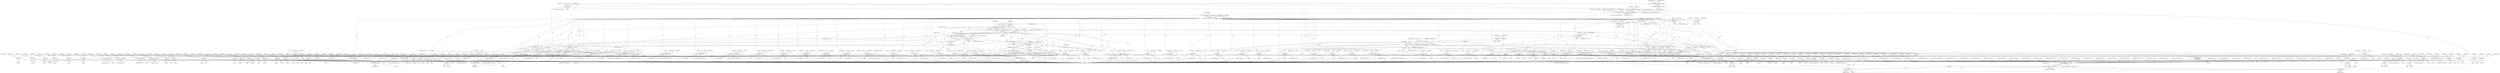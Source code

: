 digraph "0_tcpdump_3c8a2b0e91d8d8947e89384dacf6b54673083e71@API" {
"1000213" [label="(Call,rsvp_obj_len < sizeof(struct rsvp_object_header))"];
"1000197" [label="(Call,rsvp_obj_len % 4)"];
"1000185" [label="(Call,rsvp_obj_len=EXTRACT_16BITS(rsvp_obj_header->length))"];
"1000187" [label="(Call,EXTRACT_16BITS(rsvp_obj_header->length))"];
"1000299" [label="(Call,tlen < rsvp_obj_len)"];
"1000320" [label="(Call,rsvp_obj_len-sizeof(struct rsvp_object_header))"];
"1000318" [label="(Call,obj_tlen=rsvp_obj_len-sizeof(struct rsvp_object_header))"];
"1000347" [label="(Call,obj_tlen < 8)"];
"1000385" [label="(Call,obj_tlen-=8)"];
"1000394" [label="(Call,obj_tlen < 20)"];
"1000438" [label="(Call,obj_tlen-=20)"];
"1000447" [label="(Call,obj_tlen < 36)"];
"1000474" [label="(Call,obj_tlen-=36)"];
"1000483" [label="(Call,obj_tlen < 26)"];
"1000509" [label="(Call,obj_tlen-=26)"];
"1000518" [label="(Call,obj_tlen < 12)"];
"1000545" [label="(Call,obj_tlen-=12)"];
"1000555" [label="(Call,obj_tlen < 12)"];
"1000582" [label="(Call,obj_tlen-=12)"];
"1000600" [label="(Call,obj_tlen < sizeof(struct in_addr))"];
"1000617" [label="(Call,obj_tlen-=sizeof(struct in_addr))"];
"1000628" [label="(Call,obj_tlen < sizeof(struct in6_addr))"];
"1000645" [label="(Call,obj_tlen-=sizeof(struct in6_addr))"];
"1000665" [label="(Call,obj_tlen < sizeof(struct in_addr))"];
"1000682" [label="(Call,obj_tlen-=sizeof(struct in_addr))"];
"1000693" [label="(Call,obj_tlen < sizeof(struct in6_addr))"];
"1000710" [label="(Call,obj_tlen-=sizeof(struct in6_addr))"];
"1000733" [label="(Call,obj_tlen >= 4)"];
"1000746" [label="(Call,obj_tlen-=4)"];
"1000755" [label="(Call,obj_tlen < 4)"];
"1000770" [label="(Call,obj_tlen-=4)"];
"1000779" [label="(Call,obj_tlen < 12)"];
"1000806" [label="(Call,obj_tlen-=12)"];
"1000824" [label="(Call,obj_tlen < 4)"];
"1000847" [label="(Call,obj_tlen-=4)"];
"1000865" [label="(Call,obj_tlen < 8)"];
"1000886" [label="(Call,obj_tlen-=8)"];
"1000895" [label="(Call,obj_tlen < 20)"];
"1000916" [label="(Call,obj_tlen-=20)"];
"1000925" [label="(Call,obj_tlen < 40)"];
"1000959" [label="(Call,obj_tlen-=40)"];
"1000968" [label="(Call,obj_tlen < 8)"];
"1000989" [label="(Call,obj_tlen-=8)"];
"1000998" [label="(Call,obj_tlen < 16)"];
"1001032" [label="(Call,obj_tlen-=16)"];
"1001050" [label="(Call,obj_tlen >= 4)"];
"1001068" [label="(Call,obj_tlen-=4)"];
"1001077" [label="(Call,obj_tlen < 12)"];
"1001151" [label="(Call,obj_tlen-=12)"];
"1001160" [label="(Call,obj_tlen < 12)"];
"1001228" [label="(Call,obj_tlen-=12)"];
"1001237" [label="(Call,obj_tlen < 4)"];
"1001290" [label="(Call,obj_tlen-=4)"];
"1001309" [label="(Call,obj_tlen >= 4)"];
"1001475" [label="(Call,obj_tlen-=*(obj_tptr+1))"];
"1001500" [label="(Call,obj_tlen < 8)"];
"1001520" [label="(Call,obj_tlen-=8)"];
"1001538" [label="(Call,obj_tlen < 8)"];
"1001558" [label="(Call,obj_tlen-=8)"];
"1001576" [label="(Call,obj_tlen < 4)"];
"1001589" [label="(Call,obj_tlen < 4+namelen)"];
"1001651" [label="(Call,obj_tlen-=4+*(obj_tptr+3))"];
"1001683" [label="(Call,obj_tlen < 4)"];
"1001689" [label="(Call,total_subobj_len = obj_tlen)"];
"1001693" [label="(Call,total_subobj_len > 0)"];
"1001879" [label="(Call,total_subobj_len-=subobj_len)"];
"1001885" [label="(Call,obj_tlen+=subobj_len)"];
"1001907" [label="(Call,obj_tlen < 8)"];
"1001928" [label="(Call,obj_tlen-=8)"];
"1001943" [label="(Call,obj_tlen < 20)"];
"1001964" [label="(Call,obj_tlen-=20)"];
"1001985" [label="(Call,obj_tlen < 4)"];
"1002000" [label="(Call,obj_tlen-=4)"];
"1002020" [label="(Call,obj_tlen < 4)"];
"1002049" [label="(Call,obj_tlen-=4)"];
"1002053" [label="(Call,obj_tlen >= 4)"];
"1002095" [label="(Call,obj_tlen-=4)"];
"1002105" [label="(Call,rsvp_intserv_print(ndo, obj_tptr, obj_tlen))"];
"1002060" [label="(Call,EXTRACT_16BITS(obj_tptr+2))"];
"1002059" [label="(Call,EXTRACT_16BITS(obj_tptr+2)<<2)"];
"1002057" [label="(Call,intserv_serv_tlen=EXTRACT_16BITS(obj_tptr+2)<<2)"];
"1002099" [label="(Call,intserv_serv_tlen>=4)"];
"1002117" [label="(Call,intserv_serv_tlen-=processed)"];
"1002061" [label="(Call,obj_tptr+2)"];
"1002085" [label="(Call,obj_tptr+1)"];
"1002092" [label="(Call,obj_tptr+=4)"];
"1002103" [label="(Call,processed = rsvp_intserv_print(ndo, obj_tptr, obj_tlen))"];
"1002110" [label="(Call,processed == 0)"];
"1002114" [label="(Call,obj_tlen-=processed)"];
"1002120" [label="(Call,obj_tptr+=processed)"];
"1003345" [label="(Call,print_unknown_data(ndo, tptr + sizeof(struct rsvp_object_header), \"\n\t    \", /* FIXME indentation */\n                               rsvp_obj_len - sizeof(struct rsvp_object_header)))"];
"1002135" [label="(Call,obj_tlen < 8)"];
"1002156" [label="(Call,obj_tlen-=8)"];
"1002165" [label="(Call,obj_tlen < 20)"];
"1002186" [label="(Call,obj_tlen-=20)"];
"1002195" [label="(Call,obj_tlen < 20)"];
"1002216" [label="(Call,obj_tlen-=20)"];
"1002225" [label="(Call,obj_tlen < 20)"];
"1002246" [label="(Call,obj_tlen-=20)"];
"1002255" [label="(Call,obj_tlen < 40)"];
"1002289" [label="(Call,obj_tlen-=40)"];
"1002298" [label="(Call,obj_tlen < 8)"];
"1002319" [label="(Call,obj_tlen-=8)"];
"1002328" [label="(Call,obj_tlen < 16)"];
"1002362" [label="(Call,obj_tlen-=16)"];
"1002397" [label="(Call,obj_tlen < sizeof(struct rsvp_obj_frr_t))"];
"1002469" [label="(Call,obj_tlen-=sizeof(struct rsvp_obj_frr_t))"];
"1002480" [label="(Call,obj_tlen < 16)"];
"1002544" [label="(Call,obj_tlen-=16)"];
"1002562" [label="(Call,obj_tlen >= 8)"];
"1002582" [label="(Call,obj_tlen-=8)"];
"1002611" [label="(Call,obj_tlen-=4)"];
"1002630" [label="(Call,obj_tlen < 8)"];
"1002710" [label="(Call,obj_tlen-=8)"];
"1002720" [label="(Call,obj_tlen < 20)"];
"1002780" [label="(Call,obj_tlen-=20)"];
"1002798" [label="(Call,obj_tlen < 4)"];
"1002821" [label="(Call,obj_tlen-=4)"];
"1002828" [label="(Call,obj_tlen >= 2 + padbytes)"];
"1002855" [label="(Call,obj_tlen < *(obj_tptr+1))"];
"1002865" [label="(Call,*(obj_tptr+1) < 2)"];
"1002886" [label="(Call,obj_tlen-=*(obj_tptr+1))"];
"1002892" [label="(Call,obj_tptr+=*(obj_tptr+1))"];
"1002851" [label="(Call,obj_tptr + 1)"];
"1002858" [label="(Call,obj_tptr+1)"];
"1002867" [label="(Call,obj_tptr+1)"];
"1002874" [label="(Call,print_unknown_data(ndo, obj_tptr + 2, \"\n\t\t\", *(obj_tptr + 1) - 2))"];
"1002876" [label="(Call,obj_tptr + 2)"];
"1002882" [label="(Call,obj_tptr + 1)"];
"1002889" [label="(Call,obj_tptr+1)"];
"1002895" [label="(Call,obj_tptr+1)"];
"1002913" [label="(Call,obj_tlen < 8)"];
"1002933" [label="(Call,obj_tlen-=4)"];
"1002940" [label="(Call,obj_tlen >= 4)"];
"1002956" [label="(Call,obj_tlen-=4)"];
"1002974" [label="(Call,obj_tlen < sizeof(struct rsvp_obj_integrity_t))"];
"1003097" [label="(Call,obj_tlen+=sizeof(struct rsvp_obj_integrity_t))"];
"1003117" [label="(Call,obj_tlen < 4)"];
"1003135" [label="(Call,obj_tlen-=4)"];
"1003153" [label="(Call,obj_tlen < 4)"];
"1003189" [label="(Call,obj_tlen < 12)"];
"1003211" [label="(Call,obj_tlen-=12)"];
"1003219" [label="(Call,obj_tlen-=4)"];
"1003229" [label="(Call,obj_tlen >= 4)"];
"1003247" [label="(Call,obj_tlen-=4)"];
"1003265" [label="(Call,obj_tlen < 4)"];
"1003281" [label="(Call,obj_tlen-=4)"];
"1003290" [label="(Call,obj_tlen < 16)"];
"1003306" [label="(Call,obj_tlen-=16)"];
"1003329" [label="(Call,print_unknown_data(ndo, obj_tptr, \"\n\t    \", obj_tlen))"];
"1000326" [label="(Call,ND_TTEST2(*tptr, rsvp_obj_len))"];
"1000325" [label="(Call,!ND_TTEST2(*tptr, rsvp_obj_len))"];
"1003352" [label="(Call,rsvp_obj_len - sizeof(struct rsvp_object_header))"];
"1003356" [label="(Call,tptr+=rsvp_obj_len)"];
"1003359" [label="(Call,tlen-=rsvp_obj_len)"];
"1002804" [label="(Call,padbytes = EXTRACT_16BITS(obj_tptr+2))"];
"1002971" [label="(Block,)"];
"1002134" [label="(ControlStructure,if (obj_tlen < 8))"];
"1002980" [label="(Literal,1)"];
"1003135" [label="(Call,obj_tlen-=4)"];
"1001159" [label="(ControlStructure,if (obj_tlen < 12))"];
"1003330" [label="(Identifier,ndo)"];
"1002782" [label="(Literal,20)"];
"1000864" [label="(ControlStructure,if (obj_tlen < 8))"];
"1001496" [label="(Block,)"];
"1002019" [label="(ControlStructure,if (obj_tlen < 4))"];
"1001228" [label="(Call,obj_tlen-=12)"];
"1000402" [label="(Identifier,ndo)"];
"1000917" [label="(Identifier,obj_tlen)"];
"1000848" [label="(Identifier,obj_tlen)"];
"1000449" [label="(Literal,36)"];
"1001583" [label="(Identifier,namelen)"];
"1002118" [label="(Identifier,intserv_serv_tlen)"];
"1002135" [label="(Call,obj_tlen < 8)"];
"1002140" [label="(Literal,1)"];
"1002630" [label="(Call,obj_tlen < 8)"];
"1000582" [label="(Call,obj_tlen-=12)"];
"1002852" [label="(Identifier,obj_tptr)"];
"1001964" [label="(Call,obj_tlen-=20)"];
"1001524" [label="(Identifier,obj_tptr)"];
"1001152" [label="(Identifier,obj_tlen)"];
"1002247" [label="(Identifier,obj_tlen)"];
"1002582" [label="(Call,obj_tlen-=8)"];
"1002051" [label="(Literal,4)"];
"1002867" [label="(Call,obj_tptr+1)"];
"1003361" [label="(Identifier,rsvp_obj_len)"];
"1000894" [label="(ControlStructure,if (obj_tlen < 20))"];
"1003194" [label="(Literal,1)"];
"1002087" [label="(Literal,1)"];
"1002946" [label="(Identifier,ndo)"];
"1003266" [label="(Identifier,obj_tlen)"];
"1000712" [label="(Call,sizeof(struct in6_addr))"];
"1002828" [label="(Call,obj_tlen >= 2 + padbytes)"];
"1003114" [label="(Block,)"];
"1001499" [label="(ControlStructure,if (obj_tlen < 8))"];
"1000806" [label="(Call,obj_tlen-=12)"];
"1001047" [label="(Block,)"];
"1002396" [label="(ControlStructure,if (obj_tlen < sizeof(struct rsvp_obj_frr_t)))"];
"1003331" [label="(Identifier,obj_tptr)"];
"1003346" [label="(Identifier,ndo)"];
"1002280" [label="(Call,ip6addr_string(ndo, obj_tptr+20))"];
"1000900" [label="(Literal,1)"];
"1003265" [label="(Call,obj_tlen < 4)"];
"1002179" [label="(Call,ip6addr_string(ndo, obj_tptr))"];
"1002086" [label="(Identifier,obj_tptr)"];
"1002485" [label="(Literal,1)"];
"1002836" [label="(Identifier,ndo)"];
"1000968" [label="(Call,obj_tlen < 8)"];
"1000504" [label="(Call,ip6addr_string(ndo, obj_tptr + 8))"];
"1001985" [label="(Call,obj_tlen < 4)"];
"1000455" [label="(Identifier,ndo)"];
"1001540" [label="(Literal,8)"];
"1002112" [label="(Literal,0)"];
"1001165" [label="(Literal,1)"];
"1002143" [label="(Identifier,ndo)"];
"1002883" [label="(Identifier,obj_tptr)"];
"1001292" [label="(Literal,4)"];
"1001695" [label="(Literal,0)"];
"1003359" [label="(Call,tlen-=rsvp_obj_len)"];
"1002227" [label="(Literal,20)"];
"1003323" [label="(ControlStructure,if (ndo->ndo_vflag <= 1))"];
"1000212" [label="(ControlStructure,if(rsvp_obj_len < sizeof(struct rsvp_object_header)))"];
"1000174" [label="(Block,)"];
"1002157" [label="(Identifier,obj_tlen)"];
"1001775" [label="(Call,subobj_len < 20)"];
"1002103" [label="(Call,processed = rsvp_intserv_print(ndo, obj_tptr, obj_tlen))"];
"1002962" [label="(ControlStructure,break;)"];
"1003267" [label="(Literal,4)"];
"1003097" [label="(Call,obj_tlen+=sizeof(struct rsvp_obj_integrity_t))"];
"1001069" [label="(Identifier,obj_tlen)"];
"1002881" [label="(Call,*(obj_tptr + 1))"];
"1000322" [label="(Call,sizeof(struct rsvp_object_header))"];
"1002196" [label="(Identifier,obj_tlen)"];
"1002874" [label="(Call,print_unknown_data(ndo, obj_tptr + 2, \"\n\t\t\", *(obj_tptr + 1) - 2))"];
"1002615" [label="(Identifier,obj_tptr)"];
"1002829" [label="(Identifier,obj_tlen)"];
"1000825" [label="(Identifier,obj_tlen)"];
"1000998" [label="(Call,obj_tlen < 16)"];
"1002256" [label="(Identifier,obj_tlen)"];
"1002063" [label="(Literal,2)"];
"1002897" [label="(Literal,1)"];
"1001153" [label="(Literal,12)"];
"1000682" [label="(Call,obj_tlen-=sizeof(struct in_addr))"];
"1000329" [label="(Identifier,rsvp_obj_len)"];
"1001068" [label="(Call,obj_tlen-=4)"];
"1000733" [label="(Call,obj_tlen >= 4)"];
"1002195" [label="(Call,obj_tlen < 20)"];
"1001245" [label="(Identifier,ndo)"];
"1002017" [label="(Block,)"];
"1002823" [label="(Literal,4)"];
"1002869" [label="(Literal,1)"];
"1000710" [label="(Call,obj_tlen-=sizeof(struct in6_addr))"];
"1000750" [label="(Identifier,obj_tptr)"];
"1003139" [label="(Identifier,obj_tptr)"];
"1000808" [label="(Literal,12)"];
"1001694" [label="(Identifier,total_subobj_len)"];
"1002025" [label="(Literal,1)"];
"1002884" [label="(Literal,1)"];
"1000324" [label="(ControlStructure,if (!ND_TTEST2(*tptr, rsvp_obj_len)))"];
"1002893" [label="(Identifier,obj_tptr)"];
"1000778" [label="(ControlStructure,if (obj_tlen < 12))"];
"1003231" [label="(Literal,4)"];
"1000888" [label="(Literal,8)"];
"1002830" [label="(Call,2 + padbytes)"];
"1003228" [label="(ControlStructure,while(obj_tlen >= 4 ))"];
"1002004" [label="(Identifier,obj_tptr)"];
"1000332" [label="(Literal,1)"];
"1000823" [label="(ControlStructure,if (obj_tlen < 4))"];
"1002330" [label="(Literal,16)"];
"1002850" [label="(Call,*(obj_tptr + 1))"];
"1003229" [label="(Call,obj_tlen >= 4)"];
"1003332" [label="(Literal,\"\n\t    \")"];
"1003270" [label="(Literal,1)"];
"1002914" [label="(Identifier,obj_tlen)"];
"1000396" [label="(Literal,20)"];
"1000511" [label="(Literal,26)"];
"1000520" [label="(Literal,12)"];
"1000886" [label="(Call,obj_tlen-=8)"];
"1002781" [label="(Identifier,obj_tlen)"];
"1000847" [label="(Call,obj_tlen-=4)"];
"1002117" [label="(Call,intserv_serv_tlen-=processed)"];
"1003160" [label="(Identifier,action)"];
"1001912" [label="(Literal,1)"];
"1000186" [label="(Identifier,rsvp_obj_len)"];
"1002020" [label="(Call,obj_tlen < 4)"];
"1000916" [label="(Call,obj_tlen-=20)"];
"1000408" [label="(Call,ip6addr_string(ndo, obj_tptr))"];
"1000970" [label="(Literal,8)"];
"1000779" [label="(Call,obj_tlen < 12)"];
"1001500" [label="(Call,obj_tlen < 8)"];
"1001537" [label="(ControlStructure,if (obj_tlen < 8))"];
"1000348" [label="(Identifier,obj_tlen)"];
"1001903" [label="(Block,)"];
"1002165" [label="(Call,obj_tlen < 20)"];
"1001909" [label="(Literal,8)"];
"1001160" [label="(Call,obj_tlen < 12)"];
"1002111" [label="(Identifier,processed)"];
"1000442" [label="(Identifier,obj_tptr)"];
"1002611" [label="(Call,obj_tlen-=4)"];
"1000203" [label="(Identifier,ndo)"];
"1002821" [label="(Call,obj_tlen-=4)"];
"1003333" [label="(Identifier,obj_tlen)"];
"1000146" [label="(MethodParameterIn,const u_char *tptr)"];
"1000993" [label="(Identifier,obj_tptr)"];
"1002909" [label="(Block,)"];
"1001161" [label="(Identifier,obj_tlen)"];
"1001074" [label="(ControlStructure,break;)"];
"1002890" [label="(Identifier,obj_tptr)"];
"1001943" [label="(Call,obj_tlen < 20)"];
"1000826" [label="(Literal,4)"];
"1002173" [label="(Identifier,ndo)"];
"1001229" [label="(Identifier,obj_tlen)"];
"1002891" [label="(Literal,1)"];
"1002896" [label="(Identifier,obj_tptr)"];
"1002481" [label="(Identifier,obj_tlen)"];
"1002941" [label="(Identifier,obj_tlen)"];
"1000220" [label="(Identifier,ndo)"];
"1002092" [label="(Call,obj_tptr+=4)"];
"1002563" [label="(Identifier,obj_tlen)"];
"1000849" [label="(Literal,4)"];
"1000347" [label="(Call,obj_tlen < 8)"];
"1000196" [label="(ControlStructure,if(rsvp_obj_len % 4))"];
"1000560" [label="(Literal,1)"];
"1000213" [label="(Call,rsvp_obj_len < sizeof(struct rsvp_object_header))"];
"1002160" [label="(Identifier,obj_tptr)"];
"1000999" [label="(Identifier,obj_tlen)"];
"1001591" [label="(Call,4+namelen)"];
"1002119" [label="(Identifier,processed)"];
"1000754" [label="(ControlStructure,if (obj_tlen < 4))"];
"1002868" [label="(Identifier,obj_tptr)"];
"1001578" [label="(Literal,4)"];
"1002050" [label="(Identifier,obj_tlen)"];
"1001032" [label="(Call,obj_tlen-=16)"];
"1002299" [label="(Identifier,obj_tlen)"];
"1002474" [label="(Identifier,obj_tptr)"];
"1002362" [label="(Call,obj_tlen-=16)"];
"1000924" [label="(ControlStructure,if (obj_tlen < 40))"];
"1002403" [label="(Literal,1)"];
"1002397" [label="(Call,obj_tlen < sizeof(struct rsvp_obj_frr_t))"];
"1001652" [label="(Identifier,obj_tlen)"];
"1002321" [label="(Literal,8)"];
"1002983" [label="(Identifier,obj_ptr)"];
"1002164" [label="(ControlStructure,if (obj_tlen < 20))"];
"1000976" [label="(Identifier,ndo)"];
"1002098" [label="(ControlStructure,while (intserv_serv_tlen>=4))"];
"1000215" [label="(Call,sizeof(struct rsvp_object_header))"];
"1003235" [label="(Identifier,ndo)"];
"1002107" [label="(Identifier,obj_tptr)"];
"1002109" [label="(ControlStructure,if (processed == 0))"];
"1003282" [label="(Identifier,obj_tlen)"];
"1001502" [label="(Literal,8)"];
"1001813" [label="(Call,subobj_len < 16)"];
"1000711" [label="(Identifier,obj_tlen)"];
"1000890" [label="(Identifier,obj_tptr)"];
"1000482" [label="(ControlStructure,if (obj_tlen < 26))"];
"1001539" [label="(Identifier,obj_tlen)"];
"1000699" [label="(Literal,1)"];
"1002710" [label="(Call,obj_tlen-=8)"];
"1000715" [label="(Identifier,obj_tptr)"];
"1003347" [label="(Call,tptr + sizeof(struct rsvp_object_header))"];
"1000199" [label="(Literal,4)"];
"1001966" [label="(Literal,20)"];
"1001906" [label="(ControlStructure,if (obj_tlen < 8))"];
"1001880" [label="(Identifier,total_subobj_len)"];
"1001290" [label="(Call,obj_tlen-=4)"];
"1001558" [label="(Call,obj_tlen-=8)"];
"1001308" [label="(ControlStructure,while(obj_tlen >= 4 ))"];
"1000475" [label="(Identifier,obj_tlen)"];
"1002894" [label="(Call,*(obj_tptr+1))"];
"1002085" [label="(Call,obj_tptr+1)"];
"1002113" [label="(ControlStructure,break;)"];
"1000896" [label="(Identifier,obj_tlen)"];
"1001944" [label="(Identifier,obj_tlen)"];
"1000694" [label="(Identifier,obj_tlen)"];
"1002186" [label="(Call,obj_tlen-=20)"];
"1000739" [label="(Identifier,ndo)"];
"1001684" [label="(Identifier,obj_tlen)"];
"1002471" [label="(Call,sizeof(struct rsvp_obj_frr_t))"];
"1002880" [label="(Call,*(obj_tptr + 1) - 2)"];
"1002722" [label="(Literal,20)"];
"1002049" [label="(Call,obj_tlen-=4)"];
"1001883" [label="(Identifier,obj_tptr)"];
"1003308" [label="(Literal,16)"];
"1001034" [label="(Literal,16)"];
"1000577" [label="(Call,ipaddr_string(ndo, obj_tptr + 8))"];
"1001051" [label="(Identifier,obj_tlen)"];
"1000734" [label="(Identifier,obj_tlen)"];
"1000752" [label="(ControlStructure,break;)"];
"1000313" [label="(Identifier,obj_tptr)"];
"1001072" [label="(Identifier,obj_tptr)"];
"1002067" [label="(Identifier,ndo)"];
"1001573" [label="(Block,)"];
"1002136" [label="(Identifier,obj_tlen)"];
"1002480" [label="(Call,obj_tlen < 16)"];
"1002860" [label="(Literal,1)"];
"1000771" [label="(Identifier,obj_tlen)"];
"1001036" [label="(Identifier,obj_tptr)"];
"1000702" [label="(Identifier,ndo)"];
"1002584" [label="(Literal,8)"];
"1001682" [label="(ControlStructure,if (obj_tlen < 4))"];
"1003352" [label="(Call,rsvp_obj_len - sizeof(struct rsvp_object_header))"];
"1001238" [label="(Identifier,obj_tlen)"];
"1000361" [label="(Call,ipaddr_string(ndo, obj_tptr))"];
"1002921" [label="(Identifier,ndo)"];
"1000666" [label="(Identifier,obj_tlen)"];
"1000513" [label="(Identifier,obj_tptr)"];
"1000757" [label="(Literal,4)"];
"1001522" [label="(Literal,8)"];
"1000583" [label="(Identifier,obj_tlen)"];
"1000634" [label="(Literal,1)"];
"1002336" [label="(Identifier,ndo)"];
"1002122" [label="(Identifier,processed)"];
"1002217" [label="(Identifier,obj_tlen)"];
"1000478" [label="(Identifier,obj_tptr)"];
"1002833" [label="(Block,)"];
"1002892" [label="(Call,obj_tptr+=*(obj_tptr+1))"];
"1001582" [label="(Call,namelen = *(obj_tptr+3))"];
"1002854" [label="(ControlStructure,if (obj_tlen < *(obj_tptr+1)))"];
"1002084" [label="(Call,*(obj_tptr+1))"];
"1001660" [label="(Identifier,obj_tptr)"];
"1002021" [label="(Identifier,obj_tlen)"];
"1000961" [label="(Literal,40)"];
"1001520" [label="(Call,obj_tlen-=8)"];
"1000346" [label="(ControlStructure,if (obj_tlen < 8))"];
"1000637" [label="(Identifier,ndo)"];
"1000746" [label="(Call,obj_tlen-=4)"];
"1000760" [label="(Literal,1)"];
"1000483" [label="(Call,obj_tlen < 26)"];
"1002056" [label="(Block,)"];
"1002226" [label="(Identifier,obj_tlen)"];
"1002855" [label="(Call,obj_tlen < *(obj_tptr+1))"];
"1002064" [label="(Literal,2)"];
"1000546" [label="(Identifier,obj_tlen)"];
"1001693" [label="(Call,total_subobj_len > 0)"];
"1002746" [label="(Call,ip6addr_string(ndo, obj_tptr))"];
"1003102" [label="(Identifier,obj_tptr)"];
"1003152" [label="(ControlStructure,if (obj_tlen < 4))"];
"1003189" [label="(Call,obj_tlen < 12)"];
"1002851" [label="(Call,obj_tptr + 1)"];
"1000897" [label="(Literal,20)"];
"1002561" [label="(ControlStructure,while(obj_tlen >= 8))"];
"1002101" [label="(Literal,4)"];
"1001546" [label="(Identifier,ndo)"];
"1002827" [label="(ControlStructure,while(obj_tlen >= 2 + padbytes))"];
"1002225" [label="(Call,obj_tlen < 20)"];
"1000143" [label="(MethodParameterIn,netdissect_options *ndo)"];
"1000446" [label="(ControlStructure,if (obj_tlen < 36))"];
"1000385" [label="(Call,obj_tlen-=8)"];
"1001928" [label="(Call,obj_tlen-=8)"];
"1000967" [label="(ControlStructure,if (obj_tlen < 8))"];
"1002000" [label="(Call,obj_tlen-=4)"];
"1000439" [label="(Identifier,obj_tlen)"];
"1002115" [label="(Identifier,obj_tlen)"];
"1002218" [label="(Literal,20)"];
"1000950" [label="(Call,ip6addr_string(ndo, obj_tptr+20))"];
"1002158" [label="(Literal,8)"];
"1001951" [label="(Identifier,ndo)"];
"1000299" [label="(Call,tlen < rsvp_obj_len)"];
"1002887" [label="(Identifier,obj_tlen)"];
"1001477" [label="(Call,*(obj_tptr+1))"];
"1003251" [label="(Identifier,subchannel)"];
"1001535" [label="(Block,)"];
"1002097" [label="(Literal,4)"];
"1003262" [label="(Block,)"];
"1003137" [label="(Literal,4)"];
"1001311" [label="(Literal,4)"];
"1000328" [label="(Identifier,tptr)"];
"1000300" [label="(Identifier,tlen)"];
"1002297" [label="(ControlStructure,if (obj_tlen < 8))"];
"1003125" [label="(Identifier,ndo)"];
"1002106" [label="(Identifier,ndo)"];
"1001562" [label="(Identifier,obj_tptr)"];
"1001033" [label="(Identifier,obj_tlen)"];
"1000510" [label="(Identifier,obj_tlen)"];
"1002096" [label="(Identifier,obj_tlen)"];
"1001050" [label="(Call,obj_tlen >= 4)"];
"1003154" [label="(Identifier,obj_tlen)"];
"1000198" [label="(Identifier,rsvp_obj_len)"];
"1003357" [label="(Identifier,tptr)"];
"1000192" [label="(Identifier,rsvp_obj_ctype)"];
"1003212" [label="(Identifier,obj_tlen)"];
"1003252" [label="(ControlStructure,break;)"];
"1000334" [label="(Identifier,hexdump)"];
"1000214" [label="(Identifier,rsvp_obj_len)"];
"1000866" [label="(Identifier,obj_tlen)"];
"1001076" [label="(ControlStructure,if (obj_tlen < 12))"];
"1002058" [label="(Identifier,intserv_serv_tlen)"];
"1001508" [label="(Identifier,ndo)"];
"1002635" [label="(Literal,1)"];
"1003247" [label="(Call,obj_tlen-=4)"];
"1000305" [label="(Identifier,ndo)"];
"1003345" [label="(Call,print_unknown_data(ndo, tptr + sizeof(struct rsvp_object_header), \"\n\t    \", /* FIXME indentation */\n                               rsvp_obj_len - sizeof(struct rsvp_object_header)))"];
"1001475" [label="(Call,obj_tlen-=*(obj_tptr+1))"];
"1002300" [label="(Literal,8)"];
"1000170" [label="(Call,tlen>=sizeof(struct rsvp_object_header))"];
"1003119" [label="(Literal,4)"];
"1001698" [label="(Identifier,subobj_len)"];
"1001990" [label="(Literal,1)"];
"1003303" [label="(Call,ip6addr_string(ndo, obj_tptr))"];
"1000557" [label="(Literal,12)"];
"1003155" [label="(Literal,4)"];
"1000647" [label="(Call,sizeof(struct in6_addr))"];
"1000784" [label="(Literal,1)"];
"1001599" [label="(Identifier,ndo)"];
"1003215" [label="(Identifier,obj_tptr)"];
"1000662" [label="(Block,)"];
"1001908" [label="(Identifier,obj_tlen)"];
"1001965" [label="(Identifier,obj_tlen)"];
"1002156" [label="(Call,obj_tlen-=8)"];
"1000707" [label="(Call,ip6addr_string(ndo, obj_tptr))"];
"1000679" [label="(Call,ipaddr_string(ndo, obj_tptr))"];
"1000903" [label="(Identifier,ndo)"];
"1003213" [label="(Literal,12)"];
"1001942" [label="(ControlStructure,if (obj_tlen < 20))"];
"1002898" [label="(ControlStructure,break;)"];
"1002194" [label="(ControlStructure,if (obj_tlen < 20))"];
"1002863" [label="(Literal,1)"];
"1002108" [label="(Identifier,obj_tlen)"];
"1001053" [label="(Block,)"];
"1001236" [label="(ControlStructure,if (obj_tlen < 4))"];
"1000747" [label="(Identifier,obj_tlen)"];
"1000148" [label="(MethodParameterIn,u_int tlen)"];
"1003281" [label="(Call,obj_tlen-=4)"];
"1001688" [label="(Literal,1)"];
"1000879" [label="(Call,ipaddr_string(ndo, obj_tptr))"];
"1000870" [label="(Literal,1)"];
"1001085" [label="(Identifier,ndo)"];
"1002470" [label="(Identifier,obj_tlen)"];
"1000960" [label="(Identifier,obj_tlen)"];
"1002956" [label="(Call,obj_tlen-=4)"];
"1002263" [label="(Identifier,ndo)"];
"1001982" [label="(Block,)"];
"1002233" [label="(Identifier,ndo)"];
"1001079" [label="(Literal,12)"];
"1000519" [label="(Identifier,obj_tlen)"];
"1000326" [label="(Call,ND_TTEST2(*tptr, rsvp_obj_len))"];
"1000667" [label="(Call,sizeof(struct in_addr))"];
"1002062" [label="(Identifier,obj_tptr)"];
"1002915" [label="(Literal,8)"];
"1002882" [label="(Call,obj_tptr + 1)"];
"1002095" [label="(Call,obj_tlen-=4)"];
"1002888" [label="(Call,*(obj_tptr+1))"];
"1001948" [label="(Literal,1)"];
"1003230" [label="(Identifier,obj_tlen)"];
"1000469" [label="(Call,ip6addr_string(ndo, obj_tptr + 20))"];
"1000197" [label="(Call,rsvp_obj_len % 4)"];
"1000547" [label="(Literal,12)"];
"1000298" [label="(ControlStructure,if(tlen < rsvp_obj_len))"];
"1001476" [label="(Identifier,obj_tlen)"];
"1000873" [label="(Identifier,ndo)"];
"1002939" [label="(ControlStructure,while(obj_tlen >= 4))"];
"1001487" [label="(ControlStructure,break;)"];
"1000829" [label="(Literal,1)"];
"1000555" [label="(Call,obj_tlen < 12)"];
"1000187" [label="(Call,EXTRACT_16BITS(rsvp_obj_header->length))"];
"1000684" [label="(Call,sizeof(struct in_addr))"];
"1002720" [label="(Call,obj_tlen < 20)"];
"1002626" [label="(Block,)"];
"1000485" [label="(Literal,26)"];
"1002935" [label="(Literal,4)"];
"1002312" [label="(Call,ipaddr_string(ndo, obj_tptr))"];
"1002975" [label="(Identifier,obj_tlen)"];
"1002780" [label="(Call,obj_tlen-=20)"];
"1001023" [label="(Call,ipaddr_string(ndo, obj_tptr+8))"];
"1002093" [label="(Identifier,obj_tptr)"];
"1000895" [label="(Call,obj_tlen < 20)"];
"1002864" [label="(ControlStructure,if (*(obj_tptr+1) < 2))"];
"1002870" [label="(Literal,2)"];
"1002250" [label="(Identifier,obj_tptr)"];
"1000586" [label="(Identifier,obj_tptr)"];
"1002629" [label="(ControlStructure,if (obj_tlen < 8))"];
"1000959" [label="(Call,obj_tlen-=40)"];
"1002544" [label="(Call,obj_tlen-=16)"];
"1001853" [label="(Call,subobj_len < 8)"];
"1001596" [label="(Literal,1)"];
"1003099" [label="(Call,sizeof(struct rsvp_obj_integrity_t))"];
"1002940" [label="(Call,obj_tlen >= 4)"];
"1000601" [label="(Identifier,obj_tlen)"];
"1003191" [label="(Literal,12)"];
"1003185" [label="(Block,)"];
"1002613" [label="(Literal,4)"];
"1003334" [label="(ControlStructure,break;)"];
"1001056" [label="(Identifier,ndo)"];
"1001754" [label="(Call,subobj_len < 8)"];
"1000517" [label="(ControlStructure,if (obj_tlen < 12))"];
"1001691" [label="(Identifier,obj_tlen)"];
"1000748" [label="(Literal,4)"];
"1000614" [label="(Call,ipaddr_string(ndo, obj_tptr))"];
"1002973" [label="(ControlStructure,if (obj_tlen < sizeof(struct rsvp_obj_integrity_t)))"];
"1002394" [label="(Block,)"];
"1001879" [label="(Call,total_subobj_len-=subobj_len)"];
"1002957" [label="(Identifier,obj_tlen)"];
"1003283" [label="(Literal,4)"];
"1000650" [label="(Identifier,obj_tptr)"];
"1002203" [label="(Identifier,ndo)"];
"1000182" [label="(Call,(const struct rsvp_object_header *)tptr)"];
"1000787" [label="(Identifier,ndo)"];
"1002220" [label="(Identifier,obj_tptr)"];
"1001685" [label="(Literal,4)"];
"1000780" [label="(Identifier,obj_tlen)"];
"1001543" [label="(Literal,1)"];
"1002114" [label="(Call,obj_tlen-=processed)"];
"1002022" [label="(Literal,4)"];
"1002546" [label="(Literal,16)"];
"1000597" [label="(Block,)"];
"1002406" [label="(Identifier,ndo)"];
"1002822" [label="(Identifier,obj_tlen)"];
"1001696" [label="(Block,)"];
"1002583" [label="(Identifier,obj_tlen)"];
"1003273" [label="(Identifier,ndo)"];
"1002230" [label="(Literal,1)"];
"1002303" [label="(Literal,1)"];
"1002637" [label="(Identifier,error_code)"];
"1001984" [label="(ControlStructure,if (obj_tlen < 4))"];
"1001538" [label="(Call,obj_tlen < 8)"];
"1002248" [label="(Literal,20)"];
"1000389" [label="(Identifier,obj_tptr)"];
"1001232" [label="(Identifier,obj_tptr)"];
"1002364" [label="(Literal,16)"];
"1002934" [label="(Identifier,obj_tlen)"];
"1002055" [label="(Literal,4)"];
"1001885" [label="(Call,obj_tlen+=subobj_len)"];
"1000617" [label="(Call,obj_tlen-=sizeof(struct in_addr))"];
"1001932" [label="(Identifier,obj_tptr)"];
"1000671" [label="(Literal,1)"];
"1000730" [label="(Block,)"];
"1000772" [label="(Literal,4)"];
"1000642" [label="(Call,ip6addr_string(ndo, obj_tptr))"];
"1001887" [label="(Identifier,subobj_len)"];
"1002877" [label="(Identifier,obj_tptr)"];
"1002100" [label="(Identifier,intserv_serv_tlen)"];
"1000867" [label="(Literal,8)"];
"1000393" [label="(ControlStructure,if (obj_tlen < 20))"];
"1002803" [label="(Literal,1)"];
"1002805" [label="(Identifier,padbytes)"];
"1002246" [label="(Call,obj_tlen-=20)"];
"1003329" [label="(Call,print_unknown_data(ndo, obj_tptr, \"\n\t    \", obj_tlen))"];
"1000386" [label="(Identifier,obj_tlen)"];
"1002116" [label="(Identifier,processed)"];
"1002933" [label="(Call,obj_tlen-=4)"];
"1002488" [label="(Identifier,ndo)"];
"1000695" [label="(Call,sizeof(struct in6_addr))"];
"1000664" [label="(ControlStructure,if (obj_tlen < sizeof(struct in_addr)))"];
"1000807" [label="(Identifier,obj_tlen)"];
"1001575" [label="(ControlStructure,if (obj_tlen < 4))"];
"1002239" [label="(Call,ipaddr_string(ndo, obj_tptr))"];
"1001521" [label="(Identifier,obj_tlen)"];
"1002298" [label="(Call,obj_tlen < 8)"];
"1002912" [label="(ControlStructure,if (obj_tlen < 8))"];
"1003117" [label="(Call,obj_tlen < 4)"];
"1000355" [label="(Identifier,ndo)"];
"1002132" [label="(Block,)"];
"1002170" [label="(Literal,1)"];
"1002586" [label="(Identifier,obj_tptr)"];
"1000599" [label="(ControlStructure,if (obj_tlen < sizeof(struct in_addr)))"];
"1000692" [label="(ControlStructure,if (obj_tlen < sizeof(struct in6_addr)))"];
"1001242" [label="(Literal,1)"];
"1001403" [label="(Call,ipaddr_string(ndo, obj_tptr+2))"];
"1000629" [label="(Identifier,obj_tlen)"];
"1002200" [label="(Literal,1)"];
"1000387" [label="(Literal,8)"];
"1001788" [label="(Call,ip6addr_string(ndo, obj_tptr + 4))"];
"1002711" [label="(Identifier,obj_tlen)"];
"1002054" [label="(Identifier,obj_tlen)"];
"1002562" [label="(Call,obj_tlen >= 8)"];
"1003158" [label="(Literal,1)"];
"1002479" [label="(ControlStructure,if (obj_tlen < 16))"];
"1000627" [label="(ControlStructure,if (obj_tlen < sizeof(struct in6_addr)))"];
"1000991" [label="(Literal,8)"];
"1002053" [label="(Call,obj_tlen >= 4)"];
"1002353" [label="(Call,ipaddr_string(ndo, obj_tptr+8))"];
"1003232" [label="(Block,)"];
"1002913" [label="(Call,obj_tlen < 8)"];
"1002120" [label="(Call,obj_tptr+=processed)"];
"1001676" [label="(Block,)"];
"1002865" [label="(Call,*(obj_tptr+1) < 2)"];
"1001003" [label="(Literal,1)"];
"1001993" [label="(Identifier,ndo)"];
"1003356" [label="(Call,tptr+=rsvp_obj_len)"];
"1000609" [label="(Identifier,ndo)"];
"1000832" [label="(Identifier,ndo)"];
"1002797" [label="(ControlStructure,if (obj_tlen < 4))"];
"1001689" [label="(Call,total_subobj_len = obj_tlen)"];
"1002800" [label="(Literal,4)"];
"1002565" [label="(Block,)"];
"1000171" [label="(Identifier,tlen)"];
"1003291" [label="(Identifier,obj_tlen)"];
"1000549" [label="(Identifier,obj_tptr)"];
"1002853" [label="(Literal,1)"];
"1003190" [label="(Identifier,obj_tlen)"];
"1002260" [label="(Literal,1)"];
"1000963" [label="(Identifier,obj_tptr)"];
"1001309" [label="(Call,obj_tlen >= 4)"];
"1002057" [label="(Call,intserv_serv_tlen=EXTRACT_16BITS(obj_tptr+2)<<2)"];
"1003298" [label="(Identifier,ndo)"];
"1001929" [label="(Identifier,obj_tlen)"];
"1001907" [label="(Call,obj_tlen < 8)"];
"1000327" [label="(Call,*tptr)"];
"1000556" [label="(Identifier,obj_tlen)"];
"1002568" [label="(Identifier,ndo)"];
"1002306" [label="(Identifier,ndo)"];
"1002061" [label="(Call,obj_tptr+2)"];
"1000933" [label="(Identifier,ndo)"];
"1001239" [label="(Literal,4)"];
"1003219" [label="(Call,obj_tlen-=4)"];
"1000476" [label="(Literal,36)"];
"1000930" [label="(Literal,1)"];
"1001505" [label="(Literal,1)"];
"1002366" [label="(Identifier,obj_tptr)"];
"1003306" [label="(Call,obj_tlen-=16)"];
"1001653" [label="(Call,4+*(obj_tptr+3))"];
"1000918" [label="(Literal,20)"];
"1001052" [label="(Literal,4)"];
"1002254" [label="(ControlStructure,if (obj_tlen < 40))"];
"1002289" [label="(Call,obj_tlen-=40)"];
"1000545" [label="(Call,obj_tlen-=12)"];
"1002937" [label="(Identifier,obj_tptr)"];
"1001230" [label="(Literal,12)"];
"1002187" [label="(Identifier,obj_tlen)"];
"1001683" [label="(Call,obj_tlen < 4)"];
"1002216" [label="(Call,obj_tlen-=20)"];
"1002137" [label="(Literal,8)"];
"1000693" [label="(Call,obj_tlen < sizeof(struct in6_addr))"];
"1000925" [label="(Call,obj_tlen < 40)"];
"1002224" [label="(ControlStructure,if (obj_tlen < 20))"];
"1002104" [label="(Identifier,processed)"];
"1000440" [label="(Literal,20)"];
"1001589" [label="(Call,obj_tlen < 4+namelen)"];
"1000865" [label="(Call,obj_tlen < 8)"];
"1002333" [label="(Literal,1)"];
"1001590" [label="(Identifier,obj_tlen)"];
"1001168" [label="(Identifier,ndo)"];
"1000318" [label="(Call,obj_tlen=rsvp_obj_len-sizeof(struct rsvp_object_header))"];
"1002712" [label="(Literal,8)"];
"1000735" [label="(Literal,4)"];
"1003098" [label="(Identifier,obj_tlen)"];
"1002795" [label="(Block,)"];
"1002866" [label="(Call,*(obj_tptr+1))"];
"1002329" [label="(Identifier,obj_tlen)"];
"1001151" [label="(Call,obj_tlen-=12)"];
"1001312" [label="(Block,)"];
"1003197" [label="(Identifier,ndo)"];
"1000484" [label="(Identifier,obj_tlen)"];
"1002320" [label="(Identifier,obj_tlen)"];
"1002631" [label="(Identifier,obj_tlen)"];
"1002190" [label="(Identifier,obj_tptr)"];
"1002121" [label="(Identifier,obj_tptr)"];
"1001577" [label="(Identifier,obj_tlen)"];
"1002564" [label="(Literal,8)"];
"1003388" [label="(MethodReturn,RET)"];
"1000909" [label="(Call,ip6addr_string(ndo, obj_tptr))"];
"1003292" [label="(Literal,16)"];
"1000509" [label="(Call,obj_tlen-=26)"];
"1002577" [label="(Call,ipaddr_string(ndo, obj_tptr + 4))"];
"1002588" [label="(ControlStructure,break;)"];
"1002363" [label="(Identifier,obj_tlen)"];
"1002197" [label="(Literal,20)"];
"1000526" [label="(Identifier,ndo)"];
"1000622" [label="(Identifier,obj_tptr)"];
"1001930" [label="(Literal,8)"];
"1002094" [label="(Literal,4)"];
"1003116" [label="(ControlStructure,if (obj_tlen < 4))"];
"1000628" [label="(Call,obj_tlen < sizeof(struct in6_addr))"];
"1001576" [label="(Call,obj_tlen < 4)"];
"1001886" [label="(Identifier,obj_tlen)"];
"1001651" [label="(Call,obj_tlen-=4+*(obj_tptr+3))"];
"1001690" [label="(Identifier,total_subobj_len)"];
"1003285" [label="(Identifier,obj_tptr)"];
"1002188" [label="(Literal,20)"];
"1001082" [label="(Literal,1)"];
"1000175" [label="(Call,ND_TCHECK2(*tptr, sizeof(struct rsvp_object_header)))"];
"1000352" [label="(Literal,1)"];
"1001588" [label="(ControlStructure,if (obj_tlen < 4+namelen))"];
"1002824" [label="(Call,obj_tptr+=4)"];
"1003211" [label="(Call,obj_tlen-=12)"];
"1000926" [label="(Identifier,obj_tlen)"];
"1003136" [label="(Identifier,obj_tlen)"];
"1000491" [label="(Identifier,ndo)"];
"1001559" [label="(Identifier,obj_tlen)"];
"1002859" [label="(Identifier,obj_tptr)"];
"1002858" [label="(Call,obj_tptr+1)"];
"1003223" [label="(Identifier,obj_tptr)"];
"1000927" [label="(Literal,40)"];
"1001560" [label="(Literal,8)"];
"1000188" [label="(Call,rsvp_obj_header->length)"];
"1003295" [label="(Literal,1)"];
"1000887" [label="(Identifier,obj_tlen)"];
"1002166" [label="(Identifier,obj_tlen)"];
"1000736" [label="(Block,)"];
"1002167" [label="(Literal,20)"];
"1002825" [label="(Identifier,obj_tptr)"];
"1002873" [label="(Literal,1)"];
"1000683" [label="(Identifier,obj_tlen)"];
"1001581" [label="(Literal,1)"];
"1002399" [label="(Call,sizeof(struct rsvp_obj_frr_t))"];
"1003077" [label="(Call,signature_verify(ndo, pptr, plen,\n                                            obj_ptr.rsvp_obj_integrity->digest,\n                                            rsvp_clear_checksum,\n                                            rsvp_com_header))"];
"1000645" [label="(Call,obj_tlen-=sizeof(struct in6_addr))"];
"1002319" [label="(Call,obj_tlen-=8)"];
"1001077" [label="(Call,obj_tlen < 12)"];
"1001692" [label="(ControlStructure,while(total_subobj_len > 0))"];
"1002290" [label="(Identifier,obj_tlen)"];
"1002328" [label="(Call,obj_tlen < 16)"];
"1000630" [label="(Call,sizeof(struct in6_addr))"];
"1000770" [label="(Call,obj_tlen-=4)"];
"1002612" [label="(Identifier,obj_tlen)"];
"1002052" [label="(ControlStructure,while (obj_tlen >= 4))"];
"1001957" [label="(Call,ip6addr_string(ndo, obj_tptr))"];
"1002327" [label="(ControlStructure,if (obj_tlen < 16))"];
"1002291" [label="(Literal,40)"];
"1002886" [label="(Call,obj_tlen-=*(obj_tptr+1))"];
"1003220" [label="(Identifier,obj_tlen)"];
"1000236" [label="(Identifier,ndo)"];
"1002976" [label="(Call,sizeof(struct rsvp_obj_integrity_t))"];
"1002784" [label="(Identifier,obj_tptr)"];
"1000319" [label="(Identifier,obj_tlen)"];
"1002727" [label="(Identifier,error_code)"];
"1000774" [label="(Identifier,obj_tptr)"];
"1002102" [label="(Block,)"];
"1002482" [label="(Literal,16)"];
"1002293" [label="(Identifier,obj_tptr)"];
"1002895" [label="(Call,obj_tptr+1)"];
"1002028" [label="(Identifier,ndo)"];
"1002099" [label="(Call,intserv_serv_tlen>=4)"];
"1002857" [label="(Call,*(obj_tptr+1))"];
"1002257" [label="(Literal,40)"];
"1001000" [label="(Literal,16)"];
"1000687" [label="(Identifier,obj_tptr)"];
"1002002" [label="(Literal,4)"];
"1000349" [label="(Literal,8)"];
"1001294" [label="(Identifier,obj_tptr)"];
"1003353" [label="(Identifier,rsvp_obj_len)"];
"1002632" [label="(Literal,8)"];
"1002001" [label="(Identifier,obj_tlen)"];
"1000344" [label="(Block,)"];
"1000618" [label="(Identifier,obj_tlen)"];
"1000990" [label="(Identifier,obj_tlen)"];
"1003360" [label="(Identifier,tlen)"];
"1002879" [label="(Literal,\"\n\t\t\")"];
"1000674" [label="(Identifier,ndo)"];
"1002856" [label="(Identifier,obj_tlen)"];
"1002974" [label="(Call,obj_tlen < sizeof(struct rsvp_obj_integrity_t))"];
"1003307" [label="(Identifier,obj_tlen)"];
"1002469" [label="(Call,obj_tlen-=sizeof(struct rsvp_obj_frr_t))"];
"1003118" [label="(Identifier,obj_tlen)"];
"1001482" [label="(Identifier,obj_tptr)"];
"1000474" [label="(Call,obj_tlen-=36)"];
"1001945" [label="(Literal,20)"];
"1003278" [label="(Call,ipaddr_string(ndo, obj_tptr))"];
"1003221" [label="(Literal,4)"];
"1000438" [label="(Call,obj_tlen-=20)"];
"1000448" [label="(Identifier,obj_tlen)"];
"1000488" [label="(Literal,1)"];
"1002046" [label="(Call,obj_tptr+=4)"];
"1003264" [label="(ControlStructure,if (obj_tlen < 4))"];
"1003248" [label="(Identifier,obj_tlen)"];
"1003153" [label="(Call,obj_tlen < 4)"];
"1002598" [label="(Block,)"];
"1002656" [label="(Call,ipaddr_string(ndo, obj_tptr))"];
"1000312" [label="(Call,obj_tptr=tptr+sizeof(struct rsvp_object_header))"];
"1000763" [label="(Identifier,ndo)"];
"1001291" [label="(Identifier,obj_tlen)"];
"1003289" [label="(ControlStructure,if (obj_tlen < 16))"];
"1000395" [label="(Identifier,obj_tlen)"];
"1000969" [label="(Identifier,obj_tlen)"];
"1002942" [label="(Literal,4)"];
"1002149" [label="(Call,ipaddr_string(ndo, obj_tptr))"];
"1002545" [label="(Identifier,obj_tlen)"];
"1003351" [label="(Literal,\"\n\t    \")"];
"1003358" [label="(Identifier,rsvp_obj_len)"];
"1003188" [label="(ControlStructure,if (obj_tlen < 12))"];
"1002060" [label="(Call,EXTRACT_16BITS(obj_tptr+2))"];
"1001162" [label="(Literal,12)"];
"1000982" [label="(Call,ipaddr_string(ndo, obj_tptr))"];
"1002725" [label="(Literal,1)"];
"1001237" [label="(Call,obj_tlen < 4)"];
"1000325" [label="(Call,!ND_TTEST2(*tptr, rsvp_obj_len))"];
"1002255" [label="(Call,obj_tlen < 40)"];
"1002960" [label="(Identifier,obj_tptr)"];
"1002548" [label="(Identifier,obj_tptr)"];
"1000320" [label="(Call,rsvp_obj_len-sizeof(struct rsvp_object_header))"];
"1001049" [label="(ControlStructure,while(obj_tlen >= 4 ))"];
"1001767" [label="(Call,ipaddr_string(ndo, obj_tptr + 4))"];
"1002798" [label="(Call,obj_tlen < 4)"];
"1000997" [label="(ControlStructure,if (obj_tlen < 16))"];
"1000824" [label="(Call,obj_tlen < 4)"];
"1001501" [label="(Identifier,obj_tlen)"];
"1003122" [label="(Literal,1)"];
"1000185" [label="(Call,rsvp_obj_len=EXTRACT_16BITS(rsvp_obj_header->length))"];
"1000862" [label="(Block,)"];
"1002889" [label="(Call,obj_tptr+1)"];
"1000646" [label="(Identifier,obj_tlen)"];
"1000584" [label="(Literal,12)"];
"1002398" [label="(Identifier,obj_tlen)"];
"1001310" [label="(Identifier,obj_tlen)"];
"1001915" [label="(Identifier,ndo)"];
"1000399" [label="(Literal,1)"];
"1000619" [label="(Call,sizeof(struct in_addr))"];
"1001986" [label="(Identifier,obj_tlen)"];
"1002110" [label="(Call,processed == 0)"];
"1003310" [label="(Identifier,obj_tptr)"];
"1000452" [label="(Literal,1)"];
"1001921" [label="(Call,ipaddr_string(ndo, obj_tptr))"];
"1001078" [label="(Identifier,obj_tlen)"];
"1001155" [label="(Identifier,obj_tptr)"];
"1000781" [label="(Literal,12)"];
"1001968" [label="(Identifier,obj_tptr)"];
"1000973" [label="(Literal,1)"];
"1002943" [label="(Block,)"];
"1000563" [label="(Identifier,ndo)"];
"1000394" [label="(Call,obj_tlen < 20)"];
"1003290" [label="(Call,obj_tlen < 16)"];
"1000600" [label="(Call,obj_tlen < sizeof(struct in_addr))"];
"1002105" [label="(Call,rsvp_intserv_print(ndo, obj_tptr, obj_tlen))"];
"1000989" [label="(Call,obj_tlen-=8)"];
"1000602" [label="(Call,sizeof(struct in_addr))"];
"1002714" [label="(Identifier,obj_tptr)"];
"1000447" [label="(Call,obj_tlen < 36)"];
"1000554" [label="(ControlStructure,if (obj_tlen < 12))"];
"1000756" [label="(Identifier,obj_tlen)"];
"1001740" [label="(Call,subobj_len == 0)"];
"1002059" [label="(Call,EXTRACT_16BITS(obj_tptr+2)<<2)"];
"1003335" [label="(ControlStructure,if (ndo->ndo_vflag > 1 || hexdump == TRUE))"];
"1000810" [label="(Identifier,obj_tptr)"];
"1002799" [label="(Identifier,obj_tlen)"];
"1002958" [label="(Literal,4)"];
"1002323" [label="(Identifier,obj_tptr)"];
"1002719" [label="(ControlStructure,if (obj_tlen < 20))"];
"1001006" [label="(Identifier,ndo)"];
"1001881" [label="(Identifier,subobj_len)"];
"1000821" [label="(Block,)"];
"1002123" [label="(ControlStructure,break;)"];
"1000301" [label="(Identifier,rsvp_obj_len)"];
"1002721" [label="(Identifier,obj_tlen)"];
"1000540" [label="(Call,ipaddr_string(ndo, obj_tptr + 8))"];
"1001889" [label="(Identifier,total_subobj_len)"];
"1002918" [label="(Literal,1)"];
"1001070" [label="(Literal,4)"];
"1003249" [label="(Literal,4)"];
"1001612" [label="(Call,safeputchar(ndo, *(obj_tptr + 4 + i)))"];
"1002209" [label="(Call,ip6addr_string(ndo, obj_tptr))"];
"1002876" [label="(Call,obj_tptr + 2)"];
"1000606" [label="(Literal,1)"];
"1003354" [label="(Call,sizeof(struct rsvp_object_header))"];
"1001987" [label="(Literal,4)"];
"1000665" [label="(Call,obj_tlen < sizeof(struct in_addr))"];
"1000321" [label="(Identifier,rsvp_obj_len)"];
"1000732" [label="(ControlStructure,while(obj_tlen >= 4 ))"];
"1001316" [label="(Identifier,obj_tptr)"];
"1002875" [label="(Identifier,ndo)"];
"1000518" [label="(Call,obj_tlen < 12)"];
"1000523" [label="(Literal,1)"];
"1000920" [label="(Identifier,obj_tptr)"];
"1002878" [label="(Literal,2)"];
"1000755" [label="(Call,obj_tlen < 4)"];
"1000851" [label="(Identifier,obj_tptr)"];
"1000213" -> "1000212"  [label="AST: "];
"1000213" -> "1000215"  [label="CFG: "];
"1000214" -> "1000213"  [label="AST: "];
"1000215" -> "1000213"  [label="AST: "];
"1000220" -> "1000213"  [label="CFG: "];
"1000236" -> "1000213"  [label="CFG: "];
"1000213" -> "1003388"  [label="DDG: "];
"1000213" -> "1003388"  [label="DDG: "];
"1000197" -> "1000213"  [label="DDG: "];
"1000213" -> "1000299"  [label="DDG: "];
"1000197" -> "1000196"  [label="AST: "];
"1000197" -> "1000199"  [label="CFG: "];
"1000198" -> "1000197"  [label="AST: "];
"1000199" -> "1000197"  [label="AST: "];
"1000203" -> "1000197"  [label="CFG: "];
"1000214" -> "1000197"  [label="CFG: "];
"1000197" -> "1003388"  [label="DDG: "];
"1000197" -> "1003388"  [label="DDG: "];
"1000185" -> "1000197"  [label="DDG: "];
"1000185" -> "1000174"  [label="AST: "];
"1000185" -> "1000187"  [label="CFG: "];
"1000186" -> "1000185"  [label="AST: "];
"1000187" -> "1000185"  [label="AST: "];
"1000192" -> "1000185"  [label="CFG: "];
"1000185" -> "1003388"  [label="DDG: "];
"1000187" -> "1000185"  [label="DDG: "];
"1000187" -> "1000188"  [label="CFG: "];
"1000188" -> "1000187"  [label="AST: "];
"1000187" -> "1003388"  [label="DDG: "];
"1000299" -> "1000298"  [label="AST: "];
"1000299" -> "1000301"  [label="CFG: "];
"1000300" -> "1000299"  [label="AST: "];
"1000301" -> "1000299"  [label="AST: "];
"1000305" -> "1000299"  [label="CFG: "];
"1000313" -> "1000299"  [label="CFG: "];
"1000299" -> "1003388"  [label="DDG: "];
"1000299" -> "1003388"  [label="DDG: "];
"1000299" -> "1003388"  [label="DDG: "];
"1000170" -> "1000299"  [label="DDG: "];
"1000148" -> "1000299"  [label="DDG: "];
"1000299" -> "1000320"  [label="DDG: "];
"1000299" -> "1003359"  [label="DDG: "];
"1000320" -> "1000318"  [label="AST: "];
"1000320" -> "1000322"  [label="CFG: "];
"1000321" -> "1000320"  [label="AST: "];
"1000322" -> "1000320"  [label="AST: "];
"1000318" -> "1000320"  [label="CFG: "];
"1000320" -> "1000318"  [label="DDG: "];
"1000320" -> "1000326"  [label="DDG: "];
"1000318" -> "1000174"  [label="AST: "];
"1000319" -> "1000318"  [label="AST: "];
"1000328" -> "1000318"  [label="CFG: "];
"1000318" -> "1003388"  [label="DDG: "];
"1000318" -> "1003388"  [label="DDG: "];
"1000318" -> "1000347"  [label="DDG: "];
"1000318" -> "1000394"  [label="DDG: "];
"1000318" -> "1000447"  [label="DDG: "];
"1000318" -> "1000483"  [label="DDG: "];
"1000318" -> "1000518"  [label="DDG: "];
"1000318" -> "1000555"  [label="DDG: "];
"1000318" -> "1000600"  [label="DDG: "];
"1000318" -> "1000628"  [label="DDG: "];
"1000318" -> "1000665"  [label="DDG: "];
"1000318" -> "1000693"  [label="DDG: "];
"1000318" -> "1000733"  [label="DDG: "];
"1000318" -> "1000755"  [label="DDG: "];
"1000318" -> "1000779"  [label="DDG: "];
"1000318" -> "1000824"  [label="DDG: "];
"1000318" -> "1000865"  [label="DDG: "];
"1000318" -> "1000895"  [label="DDG: "];
"1000318" -> "1000925"  [label="DDG: "];
"1000318" -> "1000968"  [label="DDG: "];
"1000318" -> "1000998"  [label="DDG: "];
"1000318" -> "1001050"  [label="DDG: "];
"1000318" -> "1001077"  [label="DDG: "];
"1000318" -> "1001160"  [label="DDG: "];
"1000318" -> "1001237"  [label="DDG: "];
"1000318" -> "1001309"  [label="DDG: "];
"1000318" -> "1001475"  [label="DDG: "];
"1000318" -> "1001500"  [label="DDG: "];
"1000318" -> "1001538"  [label="DDG: "];
"1000318" -> "1001576"  [label="DDG: "];
"1000318" -> "1001683"  [label="DDG: "];
"1000318" -> "1001885"  [label="DDG: "];
"1000318" -> "1001907"  [label="DDG: "];
"1000318" -> "1001943"  [label="DDG: "];
"1000318" -> "1001985"  [label="DDG: "];
"1000318" -> "1002020"  [label="DDG: "];
"1000318" -> "1002135"  [label="DDG: "];
"1000318" -> "1002165"  [label="DDG: "];
"1000318" -> "1002195"  [label="DDG: "];
"1000318" -> "1002225"  [label="DDG: "];
"1000318" -> "1002255"  [label="DDG: "];
"1000318" -> "1002298"  [label="DDG: "];
"1000318" -> "1002328"  [label="DDG: "];
"1000318" -> "1002397"  [label="DDG: "];
"1000318" -> "1002480"  [label="DDG: "];
"1000318" -> "1002562"  [label="DDG: "];
"1000318" -> "1002611"  [label="DDG: "];
"1000318" -> "1002630"  [label="DDG: "];
"1000318" -> "1002710"  [label="DDG: "];
"1000318" -> "1002720"  [label="DDG: "];
"1000318" -> "1002780"  [label="DDG: "];
"1000318" -> "1002798"  [label="DDG: "];
"1000318" -> "1002913"  [label="DDG: "];
"1000318" -> "1002974"  [label="DDG: "];
"1000318" -> "1003117"  [label="DDG: "];
"1000318" -> "1003153"  [label="DDG: "];
"1000318" -> "1003189"  [label="DDG: "];
"1000318" -> "1003219"  [label="DDG: "];
"1000318" -> "1003265"  [label="DDG: "];
"1000318" -> "1003290"  [label="DDG: "];
"1000318" -> "1003329"  [label="DDG: "];
"1000347" -> "1000346"  [label="AST: "];
"1000347" -> "1000349"  [label="CFG: "];
"1000348" -> "1000347"  [label="AST: "];
"1000349" -> "1000347"  [label="AST: "];
"1000352" -> "1000347"  [label="CFG: "];
"1000355" -> "1000347"  [label="CFG: "];
"1000347" -> "1003388"  [label="DDG: "];
"1000347" -> "1003388"  [label="DDG: "];
"1000347" -> "1000385"  [label="DDG: "];
"1000385" -> "1000344"  [label="AST: "];
"1000385" -> "1000387"  [label="CFG: "];
"1000386" -> "1000385"  [label="AST: "];
"1000387" -> "1000385"  [label="AST: "];
"1000389" -> "1000385"  [label="CFG: "];
"1000385" -> "1003388"  [label="DDG: "];
"1000394" -> "1000393"  [label="AST: "];
"1000394" -> "1000396"  [label="CFG: "];
"1000395" -> "1000394"  [label="AST: "];
"1000396" -> "1000394"  [label="AST: "];
"1000399" -> "1000394"  [label="CFG: "];
"1000402" -> "1000394"  [label="CFG: "];
"1000394" -> "1003388"  [label="DDG: "];
"1000394" -> "1003388"  [label="DDG: "];
"1000394" -> "1000438"  [label="DDG: "];
"1000438" -> "1000344"  [label="AST: "];
"1000438" -> "1000440"  [label="CFG: "];
"1000439" -> "1000438"  [label="AST: "];
"1000440" -> "1000438"  [label="AST: "];
"1000442" -> "1000438"  [label="CFG: "];
"1000438" -> "1003388"  [label="DDG: "];
"1000447" -> "1000446"  [label="AST: "];
"1000447" -> "1000449"  [label="CFG: "];
"1000448" -> "1000447"  [label="AST: "];
"1000449" -> "1000447"  [label="AST: "];
"1000452" -> "1000447"  [label="CFG: "];
"1000455" -> "1000447"  [label="CFG: "];
"1000447" -> "1003388"  [label="DDG: "];
"1000447" -> "1003388"  [label="DDG: "];
"1000447" -> "1000474"  [label="DDG: "];
"1000474" -> "1000344"  [label="AST: "];
"1000474" -> "1000476"  [label="CFG: "];
"1000475" -> "1000474"  [label="AST: "];
"1000476" -> "1000474"  [label="AST: "];
"1000478" -> "1000474"  [label="CFG: "];
"1000474" -> "1003388"  [label="DDG: "];
"1000483" -> "1000482"  [label="AST: "];
"1000483" -> "1000485"  [label="CFG: "];
"1000484" -> "1000483"  [label="AST: "];
"1000485" -> "1000483"  [label="AST: "];
"1000488" -> "1000483"  [label="CFG: "];
"1000491" -> "1000483"  [label="CFG: "];
"1000483" -> "1003388"  [label="DDG: "];
"1000483" -> "1003388"  [label="DDG: "];
"1000483" -> "1000509"  [label="DDG: "];
"1000509" -> "1000344"  [label="AST: "];
"1000509" -> "1000511"  [label="CFG: "];
"1000510" -> "1000509"  [label="AST: "];
"1000511" -> "1000509"  [label="AST: "];
"1000513" -> "1000509"  [label="CFG: "];
"1000509" -> "1003388"  [label="DDG: "];
"1000518" -> "1000517"  [label="AST: "];
"1000518" -> "1000520"  [label="CFG: "];
"1000519" -> "1000518"  [label="AST: "];
"1000520" -> "1000518"  [label="AST: "];
"1000523" -> "1000518"  [label="CFG: "];
"1000526" -> "1000518"  [label="CFG: "];
"1000518" -> "1003388"  [label="DDG: "];
"1000518" -> "1003388"  [label="DDG: "];
"1000518" -> "1000545"  [label="DDG: "];
"1000545" -> "1000344"  [label="AST: "];
"1000545" -> "1000547"  [label="CFG: "];
"1000546" -> "1000545"  [label="AST: "];
"1000547" -> "1000545"  [label="AST: "];
"1000549" -> "1000545"  [label="CFG: "];
"1000545" -> "1003388"  [label="DDG: "];
"1000555" -> "1000554"  [label="AST: "];
"1000555" -> "1000557"  [label="CFG: "];
"1000556" -> "1000555"  [label="AST: "];
"1000557" -> "1000555"  [label="AST: "];
"1000560" -> "1000555"  [label="CFG: "];
"1000563" -> "1000555"  [label="CFG: "];
"1000555" -> "1003388"  [label="DDG: "];
"1000555" -> "1003388"  [label="DDG: "];
"1000555" -> "1000582"  [label="DDG: "];
"1000582" -> "1000344"  [label="AST: "];
"1000582" -> "1000584"  [label="CFG: "];
"1000583" -> "1000582"  [label="AST: "];
"1000584" -> "1000582"  [label="AST: "];
"1000586" -> "1000582"  [label="CFG: "];
"1000582" -> "1003388"  [label="DDG: "];
"1000600" -> "1000599"  [label="AST: "];
"1000600" -> "1000602"  [label="CFG: "];
"1000601" -> "1000600"  [label="AST: "];
"1000602" -> "1000600"  [label="AST: "];
"1000606" -> "1000600"  [label="CFG: "];
"1000609" -> "1000600"  [label="CFG: "];
"1000600" -> "1003388"  [label="DDG: "];
"1000600" -> "1003388"  [label="DDG: "];
"1000600" -> "1000617"  [label="DDG: "];
"1000617" -> "1000597"  [label="AST: "];
"1000617" -> "1000619"  [label="CFG: "];
"1000618" -> "1000617"  [label="AST: "];
"1000619" -> "1000617"  [label="AST: "];
"1000622" -> "1000617"  [label="CFG: "];
"1000617" -> "1003388"  [label="DDG: "];
"1000628" -> "1000627"  [label="AST: "];
"1000628" -> "1000630"  [label="CFG: "];
"1000629" -> "1000628"  [label="AST: "];
"1000630" -> "1000628"  [label="AST: "];
"1000634" -> "1000628"  [label="CFG: "];
"1000637" -> "1000628"  [label="CFG: "];
"1000628" -> "1003388"  [label="DDG: "];
"1000628" -> "1003388"  [label="DDG: "];
"1000628" -> "1000645"  [label="DDG: "];
"1000645" -> "1000597"  [label="AST: "];
"1000645" -> "1000647"  [label="CFG: "];
"1000646" -> "1000645"  [label="AST: "];
"1000647" -> "1000645"  [label="AST: "];
"1000650" -> "1000645"  [label="CFG: "];
"1000645" -> "1003388"  [label="DDG: "];
"1000665" -> "1000664"  [label="AST: "];
"1000665" -> "1000667"  [label="CFG: "];
"1000666" -> "1000665"  [label="AST: "];
"1000667" -> "1000665"  [label="AST: "];
"1000671" -> "1000665"  [label="CFG: "];
"1000674" -> "1000665"  [label="CFG: "];
"1000665" -> "1003388"  [label="DDG: "];
"1000665" -> "1003388"  [label="DDG: "];
"1000665" -> "1000682"  [label="DDG: "];
"1000682" -> "1000662"  [label="AST: "];
"1000682" -> "1000684"  [label="CFG: "];
"1000683" -> "1000682"  [label="AST: "];
"1000684" -> "1000682"  [label="AST: "];
"1000687" -> "1000682"  [label="CFG: "];
"1000682" -> "1003388"  [label="DDG: "];
"1000693" -> "1000692"  [label="AST: "];
"1000693" -> "1000695"  [label="CFG: "];
"1000694" -> "1000693"  [label="AST: "];
"1000695" -> "1000693"  [label="AST: "];
"1000699" -> "1000693"  [label="CFG: "];
"1000702" -> "1000693"  [label="CFG: "];
"1000693" -> "1003388"  [label="DDG: "];
"1000693" -> "1003388"  [label="DDG: "];
"1000693" -> "1000710"  [label="DDG: "];
"1000710" -> "1000662"  [label="AST: "];
"1000710" -> "1000712"  [label="CFG: "];
"1000711" -> "1000710"  [label="AST: "];
"1000712" -> "1000710"  [label="AST: "];
"1000715" -> "1000710"  [label="CFG: "];
"1000710" -> "1003388"  [label="DDG: "];
"1000733" -> "1000732"  [label="AST: "];
"1000733" -> "1000735"  [label="CFG: "];
"1000734" -> "1000733"  [label="AST: "];
"1000735" -> "1000733"  [label="AST: "];
"1000739" -> "1000733"  [label="CFG: "];
"1000752" -> "1000733"  [label="CFG: "];
"1000733" -> "1003388"  [label="DDG: "];
"1000733" -> "1003388"  [label="DDG: "];
"1000746" -> "1000733"  [label="DDG: "];
"1000733" -> "1000746"  [label="DDG: "];
"1000746" -> "1000736"  [label="AST: "];
"1000746" -> "1000748"  [label="CFG: "];
"1000747" -> "1000746"  [label="AST: "];
"1000748" -> "1000746"  [label="AST: "];
"1000750" -> "1000746"  [label="CFG: "];
"1000755" -> "1000754"  [label="AST: "];
"1000755" -> "1000757"  [label="CFG: "];
"1000756" -> "1000755"  [label="AST: "];
"1000757" -> "1000755"  [label="AST: "];
"1000760" -> "1000755"  [label="CFG: "];
"1000763" -> "1000755"  [label="CFG: "];
"1000755" -> "1003388"  [label="DDG: "];
"1000755" -> "1003388"  [label="DDG: "];
"1000755" -> "1000770"  [label="DDG: "];
"1000770" -> "1000730"  [label="AST: "];
"1000770" -> "1000772"  [label="CFG: "];
"1000771" -> "1000770"  [label="AST: "];
"1000772" -> "1000770"  [label="AST: "];
"1000774" -> "1000770"  [label="CFG: "];
"1000770" -> "1003388"  [label="DDG: "];
"1000779" -> "1000778"  [label="AST: "];
"1000779" -> "1000781"  [label="CFG: "];
"1000780" -> "1000779"  [label="AST: "];
"1000781" -> "1000779"  [label="AST: "];
"1000784" -> "1000779"  [label="CFG: "];
"1000787" -> "1000779"  [label="CFG: "];
"1000779" -> "1003388"  [label="DDG: "];
"1000779" -> "1003388"  [label="DDG: "];
"1000779" -> "1000806"  [label="DDG: "];
"1000806" -> "1000730"  [label="AST: "];
"1000806" -> "1000808"  [label="CFG: "];
"1000807" -> "1000806"  [label="AST: "];
"1000808" -> "1000806"  [label="AST: "];
"1000810" -> "1000806"  [label="CFG: "];
"1000806" -> "1003388"  [label="DDG: "];
"1000824" -> "1000823"  [label="AST: "];
"1000824" -> "1000826"  [label="CFG: "];
"1000825" -> "1000824"  [label="AST: "];
"1000826" -> "1000824"  [label="AST: "];
"1000829" -> "1000824"  [label="CFG: "];
"1000832" -> "1000824"  [label="CFG: "];
"1000824" -> "1003388"  [label="DDG: "];
"1000824" -> "1003388"  [label="DDG: "];
"1000824" -> "1000847"  [label="DDG: "];
"1000847" -> "1000821"  [label="AST: "];
"1000847" -> "1000849"  [label="CFG: "];
"1000848" -> "1000847"  [label="AST: "];
"1000849" -> "1000847"  [label="AST: "];
"1000851" -> "1000847"  [label="CFG: "];
"1000847" -> "1003388"  [label="DDG: "];
"1000865" -> "1000864"  [label="AST: "];
"1000865" -> "1000867"  [label="CFG: "];
"1000866" -> "1000865"  [label="AST: "];
"1000867" -> "1000865"  [label="AST: "];
"1000870" -> "1000865"  [label="CFG: "];
"1000873" -> "1000865"  [label="CFG: "];
"1000865" -> "1003388"  [label="DDG: "];
"1000865" -> "1003388"  [label="DDG: "];
"1000865" -> "1000886"  [label="DDG: "];
"1000886" -> "1000862"  [label="AST: "];
"1000886" -> "1000888"  [label="CFG: "];
"1000887" -> "1000886"  [label="AST: "];
"1000888" -> "1000886"  [label="AST: "];
"1000890" -> "1000886"  [label="CFG: "];
"1000886" -> "1003388"  [label="DDG: "];
"1000895" -> "1000894"  [label="AST: "];
"1000895" -> "1000897"  [label="CFG: "];
"1000896" -> "1000895"  [label="AST: "];
"1000897" -> "1000895"  [label="AST: "];
"1000900" -> "1000895"  [label="CFG: "];
"1000903" -> "1000895"  [label="CFG: "];
"1000895" -> "1003388"  [label="DDG: "];
"1000895" -> "1003388"  [label="DDG: "];
"1000895" -> "1000916"  [label="DDG: "];
"1000916" -> "1000862"  [label="AST: "];
"1000916" -> "1000918"  [label="CFG: "];
"1000917" -> "1000916"  [label="AST: "];
"1000918" -> "1000916"  [label="AST: "];
"1000920" -> "1000916"  [label="CFG: "];
"1000916" -> "1003388"  [label="DDG: "];
"1000925" -> "1000924"  [label="AST: "];
"1000925" -> "1000927"  [label="CFG: "];
"1000926" -> "1000925"  [label="AST: "];
"1000927" -> "1000925"  [label="AST: "];
"1000930" -> "1000925"  [label="CFG: "];
"1000933" -> "1000925"  [label="CFG: "];
"1000925" -> "1003388"  [label="DDG: "];
"1000925" -> "1003388"  [label="DDG: "];
"1000925" -> "1000959"  [label="DDG: "];
"1000959" -> "1000862"  [label="AST: "];
"1000959" -> "1000961"  [label="CFG: "];
"1000960" -> "1000959"  [label="AST: "];
"1000961" -> "1000959"  [label="AST: "];
"1000963" -> "1000959"  [label="CFG: "];
"1000959" -> "1003388"  [label="DDG: "];
"1000968" -> "1000967"  [label="AST: "];
"1000968" -> "1000970"  [label="CFG: "];
"1000969" -> "1000968"  [label="AST: "];
"1000970" -> "1000968"  [label="AST: "];
"1000973" -> "1000968"  [label="CFG: "];
"1000976" -> "1000968"  [label="CFG: "];
"1000968" -> "1003388"  [label="DDG: "];
"1000968" -> "1003388"  [label="DDG: "];
"1000968" -> "1000989"  [label="DDG: "];
"1000989" -> "1000862"  [label="AST: "];
"1000989" -> "1000991"  [label="CFG: "];
"1000990" -> "1000989"  [label="AST: "];
"1000991" -> "1000989"  [label="AST: "];
"1000993" -> "1000989"  [label="CFG: "];
"1000989" -> "1003388"  [label="DDG: "];
"1000998" -> "1000997"  [label="AST: "];
"1000998" -> "1001000"  [label="CFG: "];
"1000999" -> "1000998"  [label="AST: "];
"1001000" -> "1000998"  [label="AST: "];
"1001003" -> "1000998"  [label="CFG: "];
"1001006" -> "1000998"  [label="CFG: "];
"1000998" -> "1003388"  [label="DDG: "];
"1000998" -> "1003388"  [label="DDG: "];
"1000998" -> "1001032"  [label="DDG: "];
"1001032" -> "1000862"  [label="AST: "];
"1001032" -> "1001034"  [label="CFG: "];
"1001033" -> "1001032"  [label="AST: "];
"1001034" -> "1001032"  [label="AST: "];
"1001036" -> "1001032"  [label="CFG: "];
"1001032" -> "1003388"  [label="DDG: "];
"1001050" -> "1001049"  [label="AST: "];
"1001050" -> "1001052"  [label="CFG: "];
"1001051" -> "1001050"  [label="AST: "];
"1001052" -> "1001050"  [label="AST: "];
"1001056" -> "1001050"  [label="CFG: "];
"1001074" -> "1001050"  [label="CFG: "];
"1001050" -> "1003388"  [label="DDG: "];
"1001050" -> "1003388"  [label="DDG: "];
"1001068" -> "1001050"  [label="DDG: "];
"1001050" -> "1001068"  [label="DDG: "];
"1001068" -> "1001053"  [label="AST: "];
"1001068" -> "1001070"  [label="CFG: "];
"1001069" -> "1001068"  [label="AST: "];
"1001070" -> "1001068"  [label="AST: "];
"1001072" -> "1001068"  [label="CFG: "];
"1001077" -> "1001076"  [label="AST: "];
"1001077" -> "1001079"  [label="CFG: "];
"1001078" -> "1001077"  [label="AST: "];
"1001079" -> "1001077"  [label="AST: "];
"1001082" -> "1001077"  [label="CFG: "];
"1001085" -> "1001077"  [label="CFG: "];
"1001077" -> "1003388"  [label="DDG: "];
"1001077" -> "1003388"  [label="DDG: "];
"1001077" -> "1001151"  [label="DDG: "];
"1001151" -> "1001047"  [label="AST: "];
"1001151" -> "1001153"  [label="CFG: "];
"1001152" -> "1001151"  [label="AST: "];
"1001153" -> "1001151"  [label="AST: "];
"1001155" -> "1001151"  [label="CFG: "];
"1001151" -> "1003388"  [label="DDG: "];
"1001160" -> "1001159"  [label="AST: "];
"1001160" -> "1001162"  [label="CFG: "];
"1001161" -> "1001160"  [label="AST: "];
"1001162" -> "1001160"  [label="AST: "];
"1001165" -> "1001160"  [label="CFG: "];
"1001168" -> "1001160"  [label="CFG: "];
"1001160" -> "1003388"  [label="DDG: "];
"1001160" -> "1003388"  [label="DDG: "];
"1001160" -> "1001228"  [label="DDG: "];
"1001228" -> "1001047"  [label="AST: "];
"1001228" -> "1001230"  [label="CFG: "];
"1001229" -> "1001228"  [label="AST: "];
"1001230" -> "1001228"  [label="AST: "];
"1001232" -> "1001228"  [label="CFG: "];
"1001228" -> "1003388"  [label="DDG: "];
"1001237" -> "1001236"  [label="AST: "];
"1001237" -> "1001239"  [label="CFG: "];
"1001238" -> "1001237"  [label="AST: "];
"1001239" -> "1001237"  [label="AST: "];
"1001242" -> "1001237"  [label="CFG: "];
"1001245" -> "1001237"  [label="CFG: "];
"1001237" -> "1003388"  [label="DDG: "];
"1001237" -> "1003388"  [label="DDG: "];
"1001237" -> "1001290"  [label="DDG: "];
"1001290" -> "1001047"  [label="AST: "];
"1001290" -> "1001292"  [label="CFG: "];
"1001291" -> "1001290"  [label="AST: "];
"1001292" -> "1001290"  [label="AST: "];
"1001294" -> "1001290"  [label="CFG: "];
"1001290" -> "1003388"  [label="DDG: "];
"1001309" -> "1001308"  [label="AST: "];
"1001309" -> "1001311"  [label="CFG: "];
"1001310" -> "1001309"  [label="AST: "];
"1001311" -> "1001309"  [label="AST: "];
"1001316" -> "1001309"  [label="CFG: "];
"1001487" -> "1001309"  [label="CFG: "];
"1001309" -> "1003388"  [label="DDG: "];
"1001309" -> "1003388"  [label="DDG: "];
"1001475" -> "1001309"  [label="DDG: "];
"1001309" -> "1001475"  [label="DDG: "];
"1001475" -> "1001312"  [label="AST: "];
"1001475" -> "1001477"  [label="CFG: "];
"1001476" -> "1001475"  [label="AST: "];
"1001477" -> "1001475"  [label="AST: "];
"1001482" -> "1001475"  [label="CFG: "];
"1001500" -> "1001499"  [label="AST: "];
"1001500" -> "1001502"  [label="CFG: "];
"1001501" -> "1001500"  [label="AST: "];
"1001502" -> "1001500"  [label="AST: "];
"1001505" -> "1001500"  [label="CFG: "];
"1001508" -> "1001500"  [label="CFG: "];
"1001500" -> "1003388"  [label="DDG: "];
"1001500" -> "1003388"  [label="DDG: "];
"1001500" -> "1001520"  [label="DDG: "];
"1001520" -> "1001496"  [label="AST: "];
"1001520" -> "1001522"  [label="CFG: "];
"1001521" -> "1001520"  [label="AST: "];
"1001522" -> "1001520"  [label="AST: "];
"1001524" -> "1001520"  [label="CFG: "];
"1001520" -> "1003388"  [label="DDG: "];
"1001538" -> "1001537"  [label="AST: "];
"1001538" -> "1001540"  [label="CFG: "];
"1001539" -> "1001538"  [label="AST: "];
"1001540" -> "1001538"  [label="AST: "];
"1001543" -> "1001538"  [label="CFG: "];
"1001546" -> "1001538"  [label="CFG: "];
"1001538" -> "1003388"  [label="DDG: "];
"1001538" -> "1003388"  [label="DDG: "];
"1001538" -> "1001558"  [label="DDG: "];
"1001558" -> "1001535"  [label="AST: "];
"1001558" -> "1001560"  [label="CFG: "];
"1001559" -> "1001558"  [label="AST: "];
"1001560" -> "1001558"  [label="AST: "];
"1001562" -> "1001558"  [label="CFG: "];
"1001558" -> "1003388"  [label="DDG: "];
"1001576" -> "1001575"  [label="AST: "];
"1001576" -> "1001578"  [label="CFG: "];
"1001577" -> "1001576"  [label="AST: "];
"1001578" -> "1001576"  [label="AST: "];
"1001581" -> "1001576"  [label="CFG: "];
"1001583" -> "1001576"  [label="CFG: "];
"1001576" -> "1003388"  [label="DDG: "];
"1001576" -> "1003388"  [label="DDG: "];
"1001576" -> "1001589"  [label="DDG: "];
"1001589" -> "1001588"  [label="AST: "];
"1001589" -> "1001591"  [label="CFG: "];
"1001590" -> "1001589"  [label="AST: "];
"1001591" -> "1001589"  [label="AST: "];
"1001596" -> "1001589"  [label="CFG: "];
"1001599" -> "1001589"  [label="CFG: "];
"1001589" -> "1003388"  [label="DDG: "];
"1001589" -> "1003388"  [label="DDG: "];
"1001589" -> "1003388"  [label="DDG: "];
"1001582" -> "1001589"  [label="DDG: "];
"1001589" -> "1001651"  [label="DDG: "];
"1001651" -> "1001573"  [label="AST: "];
"1001651" -> "1001653"  [label="CFG: "];
"1001652" -> "1001651"  [label="AST: "];
"1001653" -> "1001651"  [label="AST: "];
"1001660" -> "1001651"  [label="CFG: "];
"1001651" -> "1003388"  [label="DDG: "];
"1001683" -> "1001682"  [label="AST: "];
"1001683" -> "1001685"  [label="CFG: "];
"1001684" -> "1001683"  [label="AST: "];
"1001685" -> "1001683"  [label="AST: "];
"1001688" -> "1001683"  [label="CFG: "];
"1001690" -> "1001683"  [label="CFG: "];
"1001683" -> "1003388"  [label="DDG: "];
"1001683" -> "1003388"  [label="DDG: "];
"1001683" -> "1001689"  [label="DDG: "];
"1001683" -> "1001885"  [label="DDG: "];
"1001689" -> "1001676"  [label="AST: "];
"1001689" -> "1001691"  [label="CFG: "];
"1001690" -> "1001689"  [label="AST: "];
"1001691" -> "1001689"  [label="AST: "];
"1001694" -> "1001689"  [label="CFG: "];
"1001689" -> "1003388"  [label="DDG: "];
"1001689" -> "1001693"  [label="DDG: "];
"1001693" -> "1001692"  [label="AST: "];
"1001693" -> "1001695"  [label="CFG: "];
"1001694" -> "1001693"  [label="AST: "];
"1001695" -> "1001693"  [label="AST: "];
"1001698" -> "1001693"  [label="CFG: "];
"1001889" -> "1001693"  [label="CFG: "];
"1001693" -> "1003388"  [label="DDG: "];
"1001693" -> "1003388"  [label="DDG: "];
"1001879" -> "1001693"  [label="DDG: "];
"1001693" -> "1001879"  [label="DDG: "];
"1001879" -> "1001696"  [label="AST: "];
"1001879" -> "1001881"  [label="CFG: "];
"1001880" -> "1001879"  [label="AST: "];
"1001881" -> "1001879"  [label="AST: "];
"1001883" -> "1001879"  [label="CFG: "];
"1001754" -> "1001879"  [label="DDG: "];
"1001853" -> "1001879"  [label="DDG: "];
"1001740" -> "1001879"  [label="DDG: "];
"1001813" -> "1001879"  [label="DDG: "];
"1001775" -> "1001879"  [label="DDG: "];
"1001885" -> "1001696"  [label="AST: "];
"1001885" -> "1001887"  [label="CFG: "];
"1001886" -> "1001885"  [label="AST: "];
"1001887" -> "1001885"  [label="AST: "];
"1001694" -> "1001885"  [label="CFG: "];
"1001885" -> "1003388"  [label="DDG: "];
"1001885" -> "1003388"  [label="DDG: "];
"1001754" -> "1001885"  [label="DDG: "];
"1001853" -> "1001885"  [label="DDG: "];
"1001740" -> "1001885"  [label="DDG: "];
"1001813" -> "1001885"  [label="DDG: "];
"1001775" -> "1001885"  [label="DDG: "];
"1001907" -> "1001906"  [label="AST: "];
"1001907" -> "1001909"  [label="CFG: "];
"1001908" -> "1001907"  [label="AST: "];
"1001909" -> "1001907"  [label="AST: "];
"1001912" -> "1001907"  [label="CFG: "];
"1001915" -> "1001907"  [label="CFG: "];
"1001907" -> "1003388"  [label="DDG: "];
"1001907" -> "1003388"  [label="DDG: "];
"1001907" -> "1001928"  [label="DDG: "];
"1001928" -> "1001903"  [label="AST: "];
"1001928" -> "1001930"  [label="CFG: "];
"1001929" -> "1001928"  [label="AST: "];
"1001930" -> "1001928"  [label="AST: "];
"1001932" -> "1001928"  [label="CFG: "];
"1001928" -> "1003388"  [label="DDG: "];
"1001943" -> "1001942"  [label="AST: "];
"1001943" -> "1001945"  [label="CFG: "];
"1001944" -> "1001943"  [label="AST: "];
"1001945" -> "1001943"  [label="AST: "];
"1001948" -> "1001943"  [label="CFG: "];
"1001951" -> "1001943"  [label="CFG: "];
"1001943" -> "1003388"  [label="DDG: "];
"1001943" -> "1003388"  [label="DDG: "];
"1001943" -> "1001964"  [label="DDG: "];
"1001964" -> "1001903"  [label="AST: "];
"1001964" -> "1001966"  [label="CFG: "];
"1001965" -> "1001964"  [label="AST: "];
"1001966" -> "1001964"  [label="AST: "];
"1001968" -> "1001964"  [label="CFG: "];
"1001964" -> "1003388"  [label="DDG: "];
"1001985" -> "1001984"  [label="AST: "];
"1001985" -> "1001987"  [label="CFG: "];
"1001986" -> "1001985"  [label="AST: "];
"1001987" -> "1001985"  [label="AST: "];
"1001990" -> "1001985"  [label="CFG: "];
"1001993" -> "1001985"  [label="CFG: "];
"1001985" -> "1003388"  [label="DDG: "];
"1001985" -> "1003388"  [label="DDG: "];
"1001985" -> "1002000"  [label="DDG: "];
"1002000" -> "1001982"  [label="AST: "];
"1002000" -> "1002002"  [label="CFG: "];
"1002001" -> "1002000"  [label="AST: "];
"1002002" -> "1002000"  [label="AST: "];
"1002004" -> "1002000"  [label="CFG: "];
"1002000" -> "1003388"  [label="DDG: "];
"1002020" -> "1002019"  [label="AST: "];
"1002020" -> "1002022"  [label="CFG: "];
"1002021" -> "1002020"  [label="AST: "];
"1002022" -> "1002020"  [label="AST: "];
"1002025" -> "1002020"  [label="CFG: "];
"1002028" -> "1002020"  [label="CFG: "];
"1002020" -> "1003388"  [label="DDG: "];
"1002020" -> "1003388"  [label="DDG: "];
"1002020" -> "1002049"  [label="DDG: "];
"1002049" -> "1002017"  [label="AST: "];
"1002049" -> "1002051"  [label="CFG: "];
"1002050" -> "1002049"  [label="AST: "];
"1002051" -> "1002049"  [label="AST: "];
"1002054" -> "1002049"  [label="CFG: "];
"1002049" -> "1002053"  [label="DDG: "];
"1002053" -> "1002052"  [label="AST: "];
"1002053" -> "1002055"  [label="CFG: "];
"1002054" -> "1002053"  [label="AST: "];
"1002055" -> "1002053"  [label="AST: "];
"1002058" -> "1002053"  [label="CFG: "];
"1002123" -> "1002053"  [label="CFG: "];
"1002053" -> "1003388"  [label="DDG: "];
"1002053" -> "1003388"  [label="DDG: "];
"1002105" -> "1002053"  [label="DDG: "];
"1002114" -> "1002053"  [label="DDG: "];
"1002095" -> "1002053"  [label="DDG: "];
"1002053" -> "1002095"  [label="DDG: "];
"1002095" -> "1002056"  [label="AST: "];
"1002095" -> "1002097"  [label="CFG: "];
"1002096" -> "1002095"  [label="AST: "];
"1002097" -> "1002095"  [label="AST: "];
"1002100" -> "1002095"  [label="CFG: "];
"1002095" -> "1002105"  [label="DDG: "];
"1002105" -> "1002103"  [label="AST: "];
"1002105" -> "1002108"  [label="CFG: "];
"1002106" -> "1002105"  [label="AST: "];
"1002107" -> "1002105"  [label="AST: "];
"1002108" -> "1002105"  [label="AST: "];
"1002103" -> "1002105"  [label="CFG: "];
"1002105" -> "1003388"  [label="DDG: "];
"1002105" -> "1003388"  [label="DDG: "];
"1002105" -> "1003388"  [label="DDG: "];
"1002105" -> "1002060"  [label="DDG: "];
"1002105" -> "1002061"  [label="DDG: "];
"1002105" -> "1002085"  [label="DDG: "];
"1002105" -> "1002092"  [label="DDG: "];
"1002105" -> "1002103"  [label="DDG: "];
"1002105" -> "1002103"  [label="DDG: "];
"1002105" -> "1002103"  [label="DDG: "];
"1000143" -> "1002105"  [label="DDG: "];
"1002120" -> "1002105"  [label="DDG: "];
"1002092" -> "1002105"  [label="DDG: "];
"1002114" -> "1002105"  [label="DDG: "];
"1002105" -> "1002114"  [label="DDG: "];
"1002105" -> "1002120"  [label="DDG: "];
"1002105" -> "1003345"  [label="DDG: "];
"1002060" -> "1002059"  [label="AST: "];
"1002060" -> "1002061"  [label="CFG: "];
"1002061" -> "1002060"  [label="AST: "];
"1002064" -> "1002060"  [label="CFG: "];
"1002060" -> "1003388"  [label="DDG: "];
"1002060" -> "1002059"  [label="DDG: "];
"1002120" -> "1002060"  [label="DDG: "];
"1002092" -> "1002060"  [label="DDG: "];
"1002046" -> "1002060"  [label="DDG: "];
"1002059" -> "1002057"  [label="AST: "];
"1002059" -> "1002064"  [label="CFG: "];
"1002064" -> "1002059"  [label="AST: "];
"1002057" -> "1002059"  [label="CFG: "];
"1002059" -> "1003388"  [label="DDG: "];
"1002059" -> "1002057"  [label="DDG: "];
"1002059" -> "1002057"  [label="DDG: "];
"1002057" -> "1002056"  [label="AST: "];
"1002058" -> "1002057"  [label="AST: "];
"1002067" -> "1002057"  [label="CFG: "];
"1002057" -> "1003388"  [label="DDG: "];
"1002057" -> "1002099"  [label="DDG: "];
"1002099" -> "1002098"  [label="AST: "];
"1002099" -> "1002101"  [label="CFG: "];
"1002100" -> "1002099"  [label="AST: "];
"1002101" -> "1002099"  [label="AST: "];
"1002054" -> "1002099"  [label="CFG: "];
"1002104" -> "1002099"  [label="CFG: "];
"1002099" -> "1003388"  [label="DDG: "];
"1002099" -> "1003388"  [label="DDG: "];
"1002117" -> "1002099"  [label="DDG: "];
"1002099" -> "1002117"  [label="DDG: "];
"1002117" -> "1002102"  [label="AST: "];
"1002117" -> "1002119"  [label="CFG: "];
"1002118" -> "1002117"  [label="AST: "];
"1002119" -> "1002117"  [label="AST: "];
"1002121" -> "1002117"  [label="CFG: "];
"1002110" -> "1002117"  [label="DDG: "];
"1002061" -> "1002063"  [label="CFG: "];
"1002062" -> "1002061"  [label="AST: "];
"1002063" -> "1002061"  [label="AST: "];
"1002120" -> "1002061"  [label="DDG: "];
"1002092" -> "1002061"  [label="DDG: "];
"1002046" -> "1002061"  [label="DDG: "];
"1002085" -> "1002084"  [label="AST: "];
"1002085" -> "1002087"  [label="CFG: "];
"1002086" -> "1002085"  [label="AST: "];
"1002087" -> "1002085"  [label="AST: "];
"1002084" -> "1002085"  [label="CFG: "];
"1002120" -> "1002085"  [label="DDG: "];
"1002092" -> "1002085"  [label="DDG: "];
"1002046" -> "1002085"  [label="DDG: "];
"1002092" -> "1002056"  [label="AST: "];
"1002092" -> "1002094"  [label="CFG: "];
"1002093" -> "1002092"  [label="AST: "];
"1002094" -> "1002092"  [label="AST: "];
"1002096" -> "1002092"  [label="CFG: "];
"1002092" -> "1003388"  [label="DDG: "];
"1002120" -> "1002092"  [label="DDG: "];
"1002046" -> "1002092"  [label="DDG: "];
"1002103" -> "1002102"  [label="AST: "];
"1002104" -> "1002103"  [label="AST: "];
"1002111" -> "1002103"  [label="CFG: "];
"1002103" -> "1003388"  [label="DDG: "];
"1002103" -> "1002110"  [label="DDG: "];
"1002110" -> "1002109"  [label="AST: "];
"1002110" -> "1002112"  [label="CFG: "];
"1002111" -> "1002110"  [label="AST: "];
"1002112" -> "1002110"  [label="AST: "];
"1002113" -> "1002110"  [label="CFG: "];
"1002115" -> "1002110"  [label="CFG: "];
"1002110" -> "1003388"  [label="DDG: "];
"1002110" -> "1003388"  [label="DDG: "];
"1002110" -> "1002114"  [label="DDG: "];
"1002110" -> "1002120"  [label="DDG: "];
"1002114" -> "1002102"  [label="AST: "];
"1002114" -> "1002116"  [label="CFG: "];
"1002115" -> "1002114"  [label="AST: "];
"1002116" -> "1002114"  [label="AST: "];
"1002118" -> "1002114"  [label="CFG: "];
"1002120" -> "1002102"  [label="AST: "];
"1002120" -> "1002122"  [label="CFG: "];
"1002121" -> "1002120"  [label="AST: "];
"1002122" -> "1002120"  [label="AST: "];
"1002100" -> "1002120"  [label="CFG: "];
"1002120" -> "1003388"  [label="DDG: "];
"1002120" -> "1003388"  [label="DDG: "];
"1003345" -> "1003335"  [label="AST: "];
"1003345" -> "1003352"  [label="CFG: "];
"1003346" -> "1003345"  [label="AST: "];
"1003347" -> "1003345"  [label="AST: "];
"1003351" -> "1003345"  [label="AST: "];
"1003352" -> "1003345"  [label="AST: "];
"1003357" -> "1003345"  [label="CFG: "];
"1000642" -> "1003345"  [label="DDG: "];
"1003303" -> "1003345"  [label="DDG: "];
"1001023" -> "1003345"  [label="DDG: "];
"1002179" -> "1003345"  [label="DDG: "];
"1003329" -> "1003345"  [label="DDG: "];
"1000408" -> "1003345"  [label="DDG: "];
"1000679" -> "1003345"  [label="DDG: "];
"1002239" -> "1003345"  [label="DDG: "];
"1001403" -> "1003345"  [label="DDG: "];
"1003278" -> "1003345"  [label="DDG: "];
"1000614" -> "1003345"  [label="DDG: "];
"1000982" -> "1003345"  [label="DDG: "];
"1003077" -> "1003345"  [label="DDG: "];
"1001612" -> "1003345"  [label="DDG: "];
"1001921" -> "1003345"  [label="DDG: "];
"1001957" -> "1003345"  [label="DDG: "];
"1000707" -> "1003345"  [label="DDG: "];
"1002353" -> "1003345"  [label="DDG: "];
"1002746" -> "1003345"  [label="DDG: "];
"1002280" -> "1003345"  [label="DDG: "];
"1000577" -> "1003345"  [label="DDG: "];
"1002209" -> "1003345"  [label="DDG: "];
"1000950" -> "1003345"  [label="DDG: "];
"1000909" -> "1003345"  [label="DDG: "];
"1000504" -> "1003345"  [label="DDG: "];
"1002149" -> "1003345"  [label="DDG: "];
"1000361" -> "1003345"  [label="DDG: "];
"1001767" -> "1003345"  [label="DDG: "];
"1002312" -> "1003345"  [label="DDG: "];
"1002874" -> "1003345"  [label="DDG: "];
"1000879" -> "1003345"  [label="DDG: "];
"1002656" -> "1003345"  [label="DDG: "];
"1002577" -> "1003345"  [label="DDG: "];
"1000469" -> "1003345"  [label="DDG: "];
"1000540" -> "1003345"  [label="DDG: "];
"1001788" -> "1003345"  [label="DDG: "];
"1000143" -> "1003345"  [label="DDG: "];
"1000146" -> "1003345"  [label="DDG: "];
"1000182" -> "1003345"  [label="DDG: "];
"1003352" -> "1003345"  [label="DDG: "];
"1002135" -> "1002134"  [label="AST: "];
"1002135" -> "1002137"  [label="CFG: "];
"1002136" -> "1002135"  [label="AST: "];
"1002137" -> "1002135"  [label="AST: "];
"1002140" -> "1002135"  [label="CFG: "];
"1002143" -> "1002135"  [label="CFG: "];
"1002135" -> "1003388"  [label="DDG: "];
"1002135" -> "1003388"  [label="DDG: "];
"1002135" -> "1002156"  [label="DDG: "];
"1002156" -> "1002132"  [label="AST: "];
"1002156" -> "1002158"  [label="CFG: "];
"1002157" -> "1002156"  [label="AST: "];
"1002158" -> "1002156"  [label="AST: "];
"1002160" -> "1002156"  [label="CFG: "];
"1002156" -> "1003388"  [label="DDG: "];
"1002165" -> "1002164"  [label="AST: "];
"1002165" -> "1002167"  [label="CFG: "];
"1002166" -> "1002165"  [label="AST: "];
"1002167" -> "1002165"  [label="AST: "];
"1002170" -> "1002165"  [label="CFG: "];
"1002173" -> "1002165"  [label="CFG: "];
"1002165" -> "1003388"  [label="DDG: "];
"1002165" -> "1003388"  [label="DDG: "];
"1002165" -> "1002186"  [label="DDG: "];
"1002186" -> "1002132"  [label="AST: "];
"1002186" -> "1002188"  [label="CFG: "];
"1002187" -> "1002186"  [label="AST: "];
"1002188" -> "1002186"  [label="AST: "];
"1002190" -> "1002186"  [label="CFG: "];
"1002186" -> "1003388"  [label="DDG: "];
"1002195" -> "1002194"  [label="AST: "];
"1002195" -> "1002197"  [label="CFG: "];
"1002196" -> "1002195"  [label="AST: "];
"1002197" -> "1002195"  [label="AST: "];
"1002200" -> "1002195"  [label="CFG: "];
"1002203" -> "1002195"  [label="CFG: "];
"1002195" -> "1003388"  [label="DDG: "];
"1002195" -> "1003388"  [label="DDG: "];
"1002195" -> "1002216"  [label="DDG: "];
"1002216" -> "1002132"  [label="AST: "];
"1002216" -> "1002218"  [label="CFG: "];
"1002217" -> "1002216"  [label="AST: "];
"1002218" -> "1002216"  [label="AST: "];
"1002220" -> "1002216"  [label="CFG: "];
"1002216" -> "1003388"  [label="DDG: "];
"1002225" -> "1002224"  [label="AST: "];
"1002225" -> "1002227"  [label="CFG: "];
"1002226" -> "1002225"  [label="AST: "];
"1002227" -> "1002225"  [label="AST: "];
"1002230" -> "1002225"  [label="CFG: "];
"1002233" -> "1002225"  [label="CFG: "];
"1002225" -> "1003388"  [label="DDG: "];
"1002225" -> "1003388"  [label="DDG: "];
"1002225" -> "1002246"  [label="DDG: "];
"1002246" -> "1002132"  [label="AST: "];
"1002246" -> "1002248"  [label="CFG: "];
"1002247" -> "1002246"  [label="AST: "];
"1002248" -> "1002246"  [label="AST: "];
"1002250" -> "1002246"  [label="CFG: "];
"1002246" -> "1003388"  [label="DDG: "];
"1002255" -> "1002254"  [label="AST: "];
"1002255" -> "1002257"  [label="CFG: "];
"1002256" -> "1002255"  [label="AST: "];
"1002257" -> "1002255"  [label="AST: "];
"1002260" -> "1002255"  [label="CFG: "];
"1002263" -> "1002255"  [label="CFG: "];
"1002255" -> "1003388"  [label="DDG: "];
"1002255" -> "1003388"  [label="DDG: "];
"1002255" -> "1002289"  [label="DDG: "];
"1002289" -> "1002132"  [label="AST: "];
"1002289" -> "1002291"  [label="CFG: "];
"1002290" -> "1002289"  [label="AST: "];
"1002291" -> "1002289"  [label="AST: "];
"1002293" -> "1002289"  [label="CFG: "];
"1002289" -> "1003388"  [label="DDG: "];
"1002298" -> "1002297"  [label="AST: "];
"1002298" -> "1002300"  [label="CFG: "];
"1002299" -> "1002298"  [label="AST: "];
"1002300" -> "1002298"  [label="AST: "];
"1002303" -> "1002298"  [label="CFG: "];
"1002306" -> "1002298"  [label="CFG: "];
"1002298" -> "1003388"  [label="DDG: "];
"1002298" -> "1003388"  [label="DDG: "];
"1002298" -> "1002319"  [label="DDG: "];
"1002319" -> "1002132"  [label="AST: "];
"1002319" -> "1002321"  [label="CFG: "];
"1002320" -> "1002319"  [label="AST: "];
"1002321" -> "1002319"  [label="AST: "];
"1002323" -> "1002319"  [label="CFG: "];
"1002319" -> "1003388"  [label="DDG: "];
"1002328" -> "1002327"  [label="AST: "];
"1002328" -> "1002330"  [label="CFG: "];
"1002329" -> "1002328"  [label="AST: "];
"1002330" -> "1002328"  [label="AST: "];
"1002333" -> "1002328"  [label="CFG: "];
"1002336" -> "1002328"  [label="CFG: "];
"1002328" -> "1003388"  [label="DDG: "];
"1002328" -> "1003388"  [label="DDG: "];
"1002328" -> "1002362"  [label="DDG: "];
"1002362" -> "1002132"  [label="AST: "];
"1002362" -> "1002364"  [label="CFG: "];
"1002363" -> "1002362"  [label="AST: "];
"1002364" -> "1002362"  [label="AST: "];
"1002366" -> "1002362"  [label="CFG: "];
"1002362" -> "1003388"  [label="DDG: "];
"1002397" -> "1002396"  [label="AST: "];
"1002397" -> "1002399"  [label="CFG: "];
"1002398" -> "1002397"  [label="AST: "];
"1002399" -> "1002397"  [label="AST: "];
"1002403" -> "1002397"  [label="CFG: "];
"1002406" -> "1002397"  [label="CFG: "];
"1002397" -> "1003388"  [label="DDG: "];
"1002397" -> "1003388"  [label="DDG: "];
"1002397" -> "1002469"  [label="DDG: "];
"1002469" -> "1002394"  [label="AST: "];
"1002469" -> "1002471"  [label="CFG: "];
"1002470" -> "1002469"  [label="AST: "];
"1002471" -> "1002469"  [label="AST: "];
"1002474" -> "1002469"  [label="CFG: "];
"1002469" -> "1003388"  [label="DDG: "];
"1002480" -> "1002479"  [label="AST: "];
"1002480" -> "1002482"  [label="CFG: "];
"1002481" -> "1002480"  [label="AST: "];
"1002482" -> "1002480"  [label="AST: "];
"1002485" -> "1002480"  [label="CFG: "];
"1002488" -> "1002480"  [label="CFG: "];
"1002480" -> "1003388"  [label="DDG: "];
"1002480" -> "1003388"  [label="DDG: "];
"1002480" -> "1002544"  [label="DDG: "];
"1002544" -> "1002394"  [label="AST: "];
"1002544" -> "1002546"  [label="CFG: "];
"1002545" -> "1002544"  [label="AST: "];
"1002546" -> "1002544"  [label="AST: "];
"1002548" -> "1002544"  [label="CFG: "];
"1002544" -> "1003388"  [label="DDG: "];
"1002562" -> "1002561"  [label="AST: "];
"1002562" -> "1002564"  [label="CFG: "];
"1002563" -> "1002562"  [label="AST: "];
"1002564" -> "1002562"  [label="AST: "];
"1002568" -> "1002562"  [label="CFG: "];
"1002588" -> "1002562"  [label="CFG: "];
"1002562" -> "1003388"  [label="DDG: "];
"1002562" -> "1003388"  [label="DDG: "];
"1002582" -> "1002562"  [label="DDG: "];
"1002562" -> "1002582"  [label="DDG: "];
"1002582" -> "1002565"  [label="AST: "];
"1002582" -> "1002584"  [label="CFG: "];
"1002583" -> "1002582"  [label="AST: "];
"1002584" -> "1002582"  [label="AST: "];
"1002586" -> "1002582"  [label="CFG: "];
"1002611" -> "1002598"  [label="AST: "];
"1002611" -> "1002613"  [label="CFG: "];
"1002612" -> "1002611"  [label="AST: "];
"1002613" -> "1002611"  [label="AST: "];
"1002615" -> "1002611"  [label="CFG: "];
"1002611" -> "1003388"  [label="DDG: "];
"1002630" -> "1002629"  [label="AST: "];
"1002630" -> "1002632"  [label="CFG: "];
"1002631" -> "1002630"  [label="AST: "];
"1002632" -> "1002630"  [label="AST: "];
"1002635" -> "1002630"  [label="CFG: "];
"1002637" -> "1002630"  [label="CFG: "];
"1002630" -> "1003388"  [label="DDG: "];
"1002630" -> "1003388"  [label="DDG: "];
"1002630" -> "1002710"  [label="DDG: "];
"1002710" -> "1002626"  [label="AST: "];
"1002710" -> "1002712"  [label="CFG: "];
"1002711" -> "1002710"  [label="AST: "];
"1002712" -> "1002710"  [label="AST: "];
"1002714" -> "1002710"  [label="CFG: "];
"1002710" -> "1003388"  [label="DDG: "];
"1002720" -> "1002719"  [label="AST: "];
"1002720" -> "1002722"  [label="CFG: "];
"1002721" -> "1002720"  [label="AST: "];
"1002722" -> "1002720"  [label="AST: "];
"1002725" -> "1002720"  [label="CFG: "];
"1002727" -> "1002720"  [label="CFG: "];
"1002720" -> "1003388"  [label="DDG: "];
"1002720" -> "1003388"  [label="DDG: "];
"1002720" -> "1002780"  [label="DDG: "];
"1002780" -> "1002626"  [label="AST: "];
"1002780" -> "1002782"  [label="CFG: "];
"1002781" -> "1002780"  [label="AST: "];
"1002782" -> "1002780"  [label="AST: "];
"1002784" -> "1002780"  [label="CFG: "];
"1002780" -> "1003388"  [label="DDG: "];
"1002798" -> "1002797"  [label="AST: "];
"1002798" -> "1002800"  [label="CFG: "];
"1002799" -> "1002798"  [label="AST: "];
"1002800" -> "1002798"  [label="AST: "];
"1002803" -> "1002798"  [label="CFG: "];
"1002805" -> "1002798"  [label="CFG: "];
"1002798" -> "1003388"  [label="DDG: "];
"1002798" -> "1003388"  [label="DDG: "];
"1002798" -> "1002821"  [label="DDG: "];
"1002821" -> "1002795"  [label="AST: "];
"1002821" -> "1002823"  [label="CFG: "];
"1002822" -> "1002821"  [label="AST: "];
"1002823" -> "1002821"  [label="AST: "];
"1002825" -> "1002821"  [label="CFG: "];
"1002821" -> "1002828"  [label="DDG: "];
"1002828" -> "1002827"  [label="AST: "];
"1002828" -> "1002830"  [label="CFG: "];
"1002829" -> "1002828"  [label="AST: "];
"1002830" -> "1002828"  [label="AST: "];
"1002836" -> "1002828"  [label="CFG: "];
"1002898" -> "1002828"  [label="CFG: "];
"1002828" -> "1003388"  [label="DDG: "];
"1002828" -> "1003388"  [label="DDG: "];
"1002828" -> "1003388"  [label="DDG: "];
"1002886" -> "1002828"  [label="DDG: "];
"1002804" -> "1002828"  [label="DDG: "];
"1002828" -> "1002855"  [label="DDG: "];
"1002855" -> "1002854"  [label="AST: "];
"1002855" -> "1002857"  [label="CFG: "];
"1002856" -> "1002855"  [label="AST: "];
"1002857" -> "1002855"  [label="AST: "];
"1002863" -> "1002855"  [label="CFG: "];
"1002868" -> "1002855"  [label="CFG: "];
"1002855" -> "1003388"  [label="DDG: "];
"1002855" -> "1003388"  [label="DDG: "];
"1002855" -> "1003388"  [label="DDG: "];
"1002865" -> "1002855"  [label="DDG: "];
"1002855" -> "1002865"  [label="DDG: "];
"1002855" -> "1002886"  [label="DDG: "];
"1002865" -> "1002864"  [label="AST: "];
"1002865" -> "1002870"  [label="CFG: "];
"1002866" -> "1002865"  [label="AST: "];
"1002870" -> "1002865"  [label="AST: "];
"1002873" -> "1002865"  [label="CFG: "];
"1002875" -> "1002865"  [label="CFG: "];
"1002865" -> "1003388"  [label="DDG: "];
"1002865" -> "1003388"  [label="DDG: "];
"1002865" -> "1002886"  [label="DDG: "];
"1002865" -> "1002892"  [label="DDG: "];
"1002886" -> "1002833"  [label="AST: "];
"1002886" -> "1002888"  [label="CFG: "];
"1002887" -> "1002886"  [label="AST: "];
"1002888" -> "1002886"  [label="AST: "];
"1002893" -> "1002886"  [label="CFG: "];
"1002892" -> "1002833"  [label="AST: "];
"1002892" -> "1002894"  [label="CFG: "];
"1002893" -> "1002892"  [label="AST: "];
"1002894" -> "1002892"  [label="AST: "];
"1002829" -> "1002892"  [label="CFG: "];
"1002892" -> "1003388"  [label="DDG: "];
"1002892" -> "1003388"  [label="DDG: "];
"1002892" -> "1002851"  [label="DDG: "];
"1002892" -> "1002858"  [label="DDG: "];
"1002892" -> "1002867"  [label="DDG: "];
"1002892" -> "1002874"  [label="DDG: "];
"1002892" -> "1002876"  [label="DDG: "];
"1002892" -> "1002882"  [label="DDG: "];
"1002892" -> "1002889"  [label="DDG: "];
"1002824" -> "1002892"  [label="DDG: "];
"1002892" -> "1002895"  [label="DDG: "];
"1002851" -> "1002850"  [label="AST: "];
"1002851" -> "1002853"  [label="CFG: "];
"1002852" -> "1002851"  [label="AST: "];
"1002853" -> "1002851"  [label="AST: "];
"1002850" -> "1002851"  [label="CFG: "];
"1002824" -> "1002851"  [label="DDG: "];
"1002858" -> "1002857"  [label="AST: "];
"1002858" -> "1002860"  [label="CFG: "];
"1002859" -> "1002858"  [label="AST: "];
"1002860" -> "1002858"  [label="AST: "];
"1002857" -> "1002858"  [label="CFG: "];
"1002858" -> "1003388"  [label="DDG: "];
"1002824" -> "1002858"  [label="DDG: "];
"1002867" -> "1002866"  [label="AST: "];
"1002867" -> "1002869"  [label="CFG: "];
"1002868" -> "1002867"  [label="AST: "];
"1002869" -> "1002867"  [label="AST: "];
"1002866" -> "1002867"  [label="CFG: "];
"1002867" -> "1003388"  [label="DDG: "];
"1002824" -> "1002867"  [label="DDG: "];
"1002874" -> "1002833"  [label="AST: "];
"1002874" -> "1002880"  [label="CFG: "];
"1002875" -> "1002874"  [label="AST: "];
"1002876" -> "1002874"  [label="AST: "];
"1002879" -> "1002874"  [label="AST: "];
"1002880" -> "1002874"  [label="AST: "];
"1002887" -> "1002874"  [label="CFG: "];
"1002874" -> "1003388"  [label="DDG: "];
"1002874" -> "1003388"  [label="DDG: "];
"1002874" -> "1003388"  [label="DDG: "];
"1002874" -> "1003388"  [label="DDG: "];
"1000143" -> "1002874"  [label="DDG: "];
"1002824" -> "1002874"  [label="DDG: "];
"1002880" -> "1002874"  [label="DDG: "];
"1002880" -> "1002874"  [label="DDG: "];
"1002876" -> "1002878"  [label="CFG: "];
"1002877" -> "1002876"  [label="AST: "];
"1002878" -> "1002876"  [label="AST: "];
"1002879" -> "1002876"  [label="CFG: "];
"1002824" -> "1002876"  [label="DDG: "];
"1002882" -> "1002881"  [label="AST: "];
"1002882" -> "1002884"  [label="CFG: "];
"1002883" -> "1002882"  [label="AST: "];
"1002884" -> "1002882"  [label="AST: "];
"1002881" -> "1002882"  [label="CFG: "];
"1002824" -> "1002882"  [label="DDG: "];
"1002889" -> "1002888"  [label="AST: "];
"1002889" -> "1002891"  [label="CFG: "];
"1002890" -> "1002889"  [label="AST: "];
"1002891" -> "1002889"  [label="AST: "];
"1002888" -> "1002889"  [label="CFG: "];
"1002824" -> "1002889"  [label="DDG: "];
"1002895" -> "1002894"  [label="AST: "];
"1002895" -> "1002897"  [label="CFG: "];
"1002896" -> "1002895"  [label="AST: "];
"1002897" -> "1002895"  [label="AST: "];
"1002894" -> "1002895"  [label="CFG: "];
"1002824" -> "1002895"  [label="DDG: "];
"1002913" -> "1002912"  [label="AST: "];
"1002913" -> "1002915"  [label="CFG: "];
"1002914" -> "1002913"  [label="AST: "];
"1002915" -> "1002913"  [label="AST: "];
"1002918" -> "1002913"  [label="CFG: "];
"1002921" -> "1002913"  [label="CFG: "];
"1002913" -> "1003388"  [label="DDG: "];
"1002913" -> "1003388"  [label="DDG: "];
"1002913" -> "1002933"  [label="DDG: "];
"1002933" -> "1002909"  [label="AST: "];
"1002933" -> "1002935"  [label="CFG: "];
"1002934" -> "1002933"  [label="AST: "];
"1002935" -> "1002933"  [label="AST: "];
"1002937" -> "1002933"  [label="CFG: "];
"1002933" -> "1002940"  [label="DDG: "];
"1002940" -> "1002939"  [label="AST: "];
"1002940" -> "1002942"  [label="CFG: "];
"1002941" -> "1002940"  [label="AST: "];
"1002942" -> "1002940"  [label="AST: "];
"1002946" -> "1002940"  [label="CFG: "];
"1002962" -> "1002940"  [label="CFG: "];
"1002940" -> "1003388"  [label="DDG: "];
"1002940" -> "1003388"  [label="DDG: "];
"1002956" -> "1002940"  [label="DDG: "];
"1002940" -> "1002956"  [label="DDG: "];
"1002956" -> "1002943"  [label="AST: "];
"1002956" -> "1002958"  [label="CFG: "];
"1002957" -> "1002956"  [label="AST: "];
"1002958" -> "1002956"  [label="AST: "];
"1002960" -> "1002956"  [label="CFG: "];
"1002974" -> "1002973"  [label="AST: "];
"1002974" -> "1002976"  [label="CFG: "];
"1002975" -> "1002974"  [label="AST: "];
"1002976" -> "1002974"  [label="AST: "];
"1002980" -> "1002974"  [label="CFG: "];
"1002983" -> "1002974"  [label="CFG: "];
"1002974" -> "1003388"  [label="DDG: "];
"1002974" -> "1003388"  [label="DDG: "];
"1002974" -> "1003097"  [label="DDG: "];
"1003097" -> "1002971"  [label="AST: "];
"1003097" -> "1003099"  [label="CFG: "];
"1003098" -> "1003097"  [label="AST: "];
"1003099" -> "1003097"  [label="AST: "];
"1003102" -> "1003097"  [label="CFG: "];
"1003097" -> "1003388"  [label="DDG: "];
"1003117" -> "1003116"  [label="AST: "];
"1003117" -> "1003119"  [label="CFG: "];
"1003118" -> "1003117"  [label="AST: "];
"1003119" -> "1003117"  [label="AST: "];
"1003122" -> "1003117"  [label="CFG: "];
"1003125" -> "1003117"  [label="CFG: "];
"1003117" -> "1003388"  [label="DDG: "];
"1003117" -> "1003388"  [label="DDG: "];
"1003117" -> "1003135"  [label="DDG: "];
"1003135" -> "1003114"  [label="AST: "];
"1003135" -> "1003137"  [label="CFG: "];
"1003136" -> "1003135"  [label="AST: "];
"1003137" -> "1003135"  [label="AST: "];
"1003139" -> "1003135"  [label="CFG: "];
"1003135" -> "1003388"  [label="DDG: "];
"1003153" -> "1003152"  [label="AST: "];
"1003153" -> "1003155"  [label="CFG: "];
"1003154" -> "1003153"  [label="AST: "];
"1003155" -> "1003153"  [label="AST: "];
"1003158" -> "1003153"  [label="CFG: "];
"1003160" -> "1003153"  [label="CFG: "];
"1003153" -> "1003388"  [label="DDG: "];
"1003153" -> "1003388"  [label="DDG: "];
"1003153" -> "1003189"  [label="DDG: "];
"1003153" -> "1003219"  [label="DDG: "];
"1003189" -> "1003188"  [label="AST: "];
"1003189" -> "1003191"  [label="CFG: "];
"1003190" -> "1003189"  [label="AST: "];
"1003191" -> "1003189"  [label="AST: "];
"1003194" -> "1003189"  [label="CFG: "];
"1003197" -> "1003189"  [label="CFG: "];
"1003189" -> "1003388"  [label="DDG: "];
"1003189" -> "1003388"  [label="DDG: "];
"1003189" -> "1003211"  [label="DDG: "];
"1003211" -> "1003185"  [label="AST: "];
"1003211" -> "1003213"  [label="CFG: "];
"1003212" -> "1003211"  [label="AST: "];
"1003213" -> "1003211"  [label="AST: "];
"1003215" -> "1003211"  [label="CFG: "];
"1003211" -> "1003388"  [label="DDG: "];
"1003219" -> "1003185"  [label="AST: "];
"1003219" -> "1003221"  [label="CFG: "];
"1003220" -> "1003219"  [label="AST: "];
"1003221" -> "1003219"  [label="AST: "];
"1003223" -> "1003219"  [label="CFG: "];
"1003219" -> "1003229"  [label="DDG: "];
"1003229" -> "1003228"  [label="AST: "];
"1003229" -> "1003231"  [label="CFG: "];
"1003230" -> "1003229"  [label="AST: "];
"1003231" -> "1003229"  [label="AST: "];
"1003235" -> "1003229"  [label="CFG: "];
"1003252" -> "1003229"  [label="CFG: "];
"1003229" -> "1003388"  [label="DDG: "];
"1003229" -> "1003388"  [label="DDG: "];
"1003247" -> "1003229"  [label="DDG: "];
"1003229" -> "1003247"  [label="DDG: "];
"1003247" -> "1003232"  [label="AST: "];
"1003247" -> "1003249"  [label="CFG: "];
"1003248" -> "1003247"  [label="AST: "];
"1003249" -> "1003247"  [label="AST: "];
"1003251" -> "1003247"  [label="CFG: "];
"1003265" -> "1003264"  [label="AST: "];
"1003265" -> "1003267"  [label="CFG: "];
"1003266" -> "1003265"  [label="AST: "];
"1003267" -> "1003265"  [label="AST: "];
"1003270" -> "1003265"  [label="CFG: "];
"1003273" -> "1003265"  [label="CFG: "];
"1003265" -> "1003388"  [label="DDG: "];
"1003265" -> "1003388"  [label="DDG: "];
"1003265" -> "1003281"  [label="DDG: "];
"1003281" -> "1003262"  [label="AST: "];
"1003281" -> "1003283"  [label="CFG: "];
"1003282" -> "1003281"  [label="AST: "];
"1003283" -> "1003281"  [label="AST: "];
"1003285" -> "1003281"  [label="CFG: "];
"1003281" -> "1003388"  [label="DDG: "];
"1003290" -> "1003289"  [label="AST: "];
"1003290" -> "1003292"  [label="CFG: "];
"1003291" -> "1003290"  [label="AST: "];
"1003292" -> "1003290"  [label="AST: "];
"1003295" -> "1003290"  [label="CFG: "];
"1003298" -> "1003290"  [label="CFG: "];
"1003290" -> "1003388"  [label="DDG: "];
"1003290" -> "1003388"  [label="DDG: "];
"1003290" -> "1003306"  [label="DDG: "];
"1003306" -> "1003262"  [label="AST: "];
"1003306" -> "1003308"  [label="CFG: "];
"1003307" -> "1003306"  [label="AST: "];
"1003308" -> "1003306"  [label="AST: "];
"1003310" -> "1003306"  [label="CFG: "];
"1003306" -> "1003388"  [label="DDG: "];
"1003329" -> "1003323"  [label="AST: "];
"1003329" -> "1003333"  [label="CFG: "];
"1003330" -> "1003329"  [label="AST: "];
"1003331" -> "1003329"  [label="AST: "];
"1003332" -> "1003329"  [label="AST: "];
"1003333" -> "1003329"  [label="AST: "];
"1003334" -> "1003329"  [label="CFG: "];
"1003329" -> "1003388"  [label="DDG: "];
"1003329" -> "1003388"  [label="DDG: "];
"1003329" -> "1003388"  [label="DDG: "];
"1003329" -> "1003388"  [label="DDG: "];
"1000143" -> "1003329"  [label="DDG: "];
"1000312" -> "1003329"  [label="DDG: "];
"1000326" -> "1000325"  [label="AST: "];
"1000326" -> "1000329"  [label="CFG: "];
"1000327" -> "1000326"  [label="AST: "];
"1000329" -> "1000326"  [label="AST: "];
"1000325" -> "1000326"  [label="CFG: "];
"1000326" -> "1003388"  [label="DDG: "];
"1000326" -> "1003388"  [label="DDG: "];
"1000326" -> "1000325"  [label="DDG: "];
"1000326" -> "1000325"  [label="DDG: "];
"1000175" -> "1000326"  [label="DDG: "];
"1000326" -> "1003352"  [label="DDG: "];
"1000326" -> "1003356"  [label="DDG: "];
"1000326" -> "1003359"  [label="DDG: "];
"1000325" -> "1000324"  [label="AST: "];
"1000332" -> "1000325"  [label="CFG: "];
"1000334" -> "1000325"  [label="CFG: "];
"1000325" -> "1003388"  [label="DDG: "];
"1000325" -> "1003388"  [label="DDG: "];
"1003352" -> "1003354"  [label="CFG: "];
"1003353" -> "1003352"  [label="AST: "];
"1003354" -> "1003352"  [label="AST: "];
"1003352" -> "1003356"  [label="DDG: "];
"1003352" -> "1003359"  [label="DDG: "];
"1003356" -> "1000174"  [label="AST: "];
"1003356" -> "1003358"  [label="CFG: "];
"1003357" -> "1003356"  [label="AST: "];
"1003358" -> "1003356"  [label="AST: "];
"1003360" -> "1003356"  [label="CFG: "];
"1000146" -> "1003356"  [label="DDG: "];
"1000182" -> "1003356"  [label="DDG: "];
"1003359" -> "1000174"  [label="AST: "];
"1003359" -> "1003361"  [label="CFG: "];
"1003360" -> "1003359"  [label="AST: "];
"1003361" -> "1003359"  [label="AST: "];
"1000171" -> "1003359"  [label="CFG: "];
"1000148" -> "1003359"  [label="DDG: "];
}
